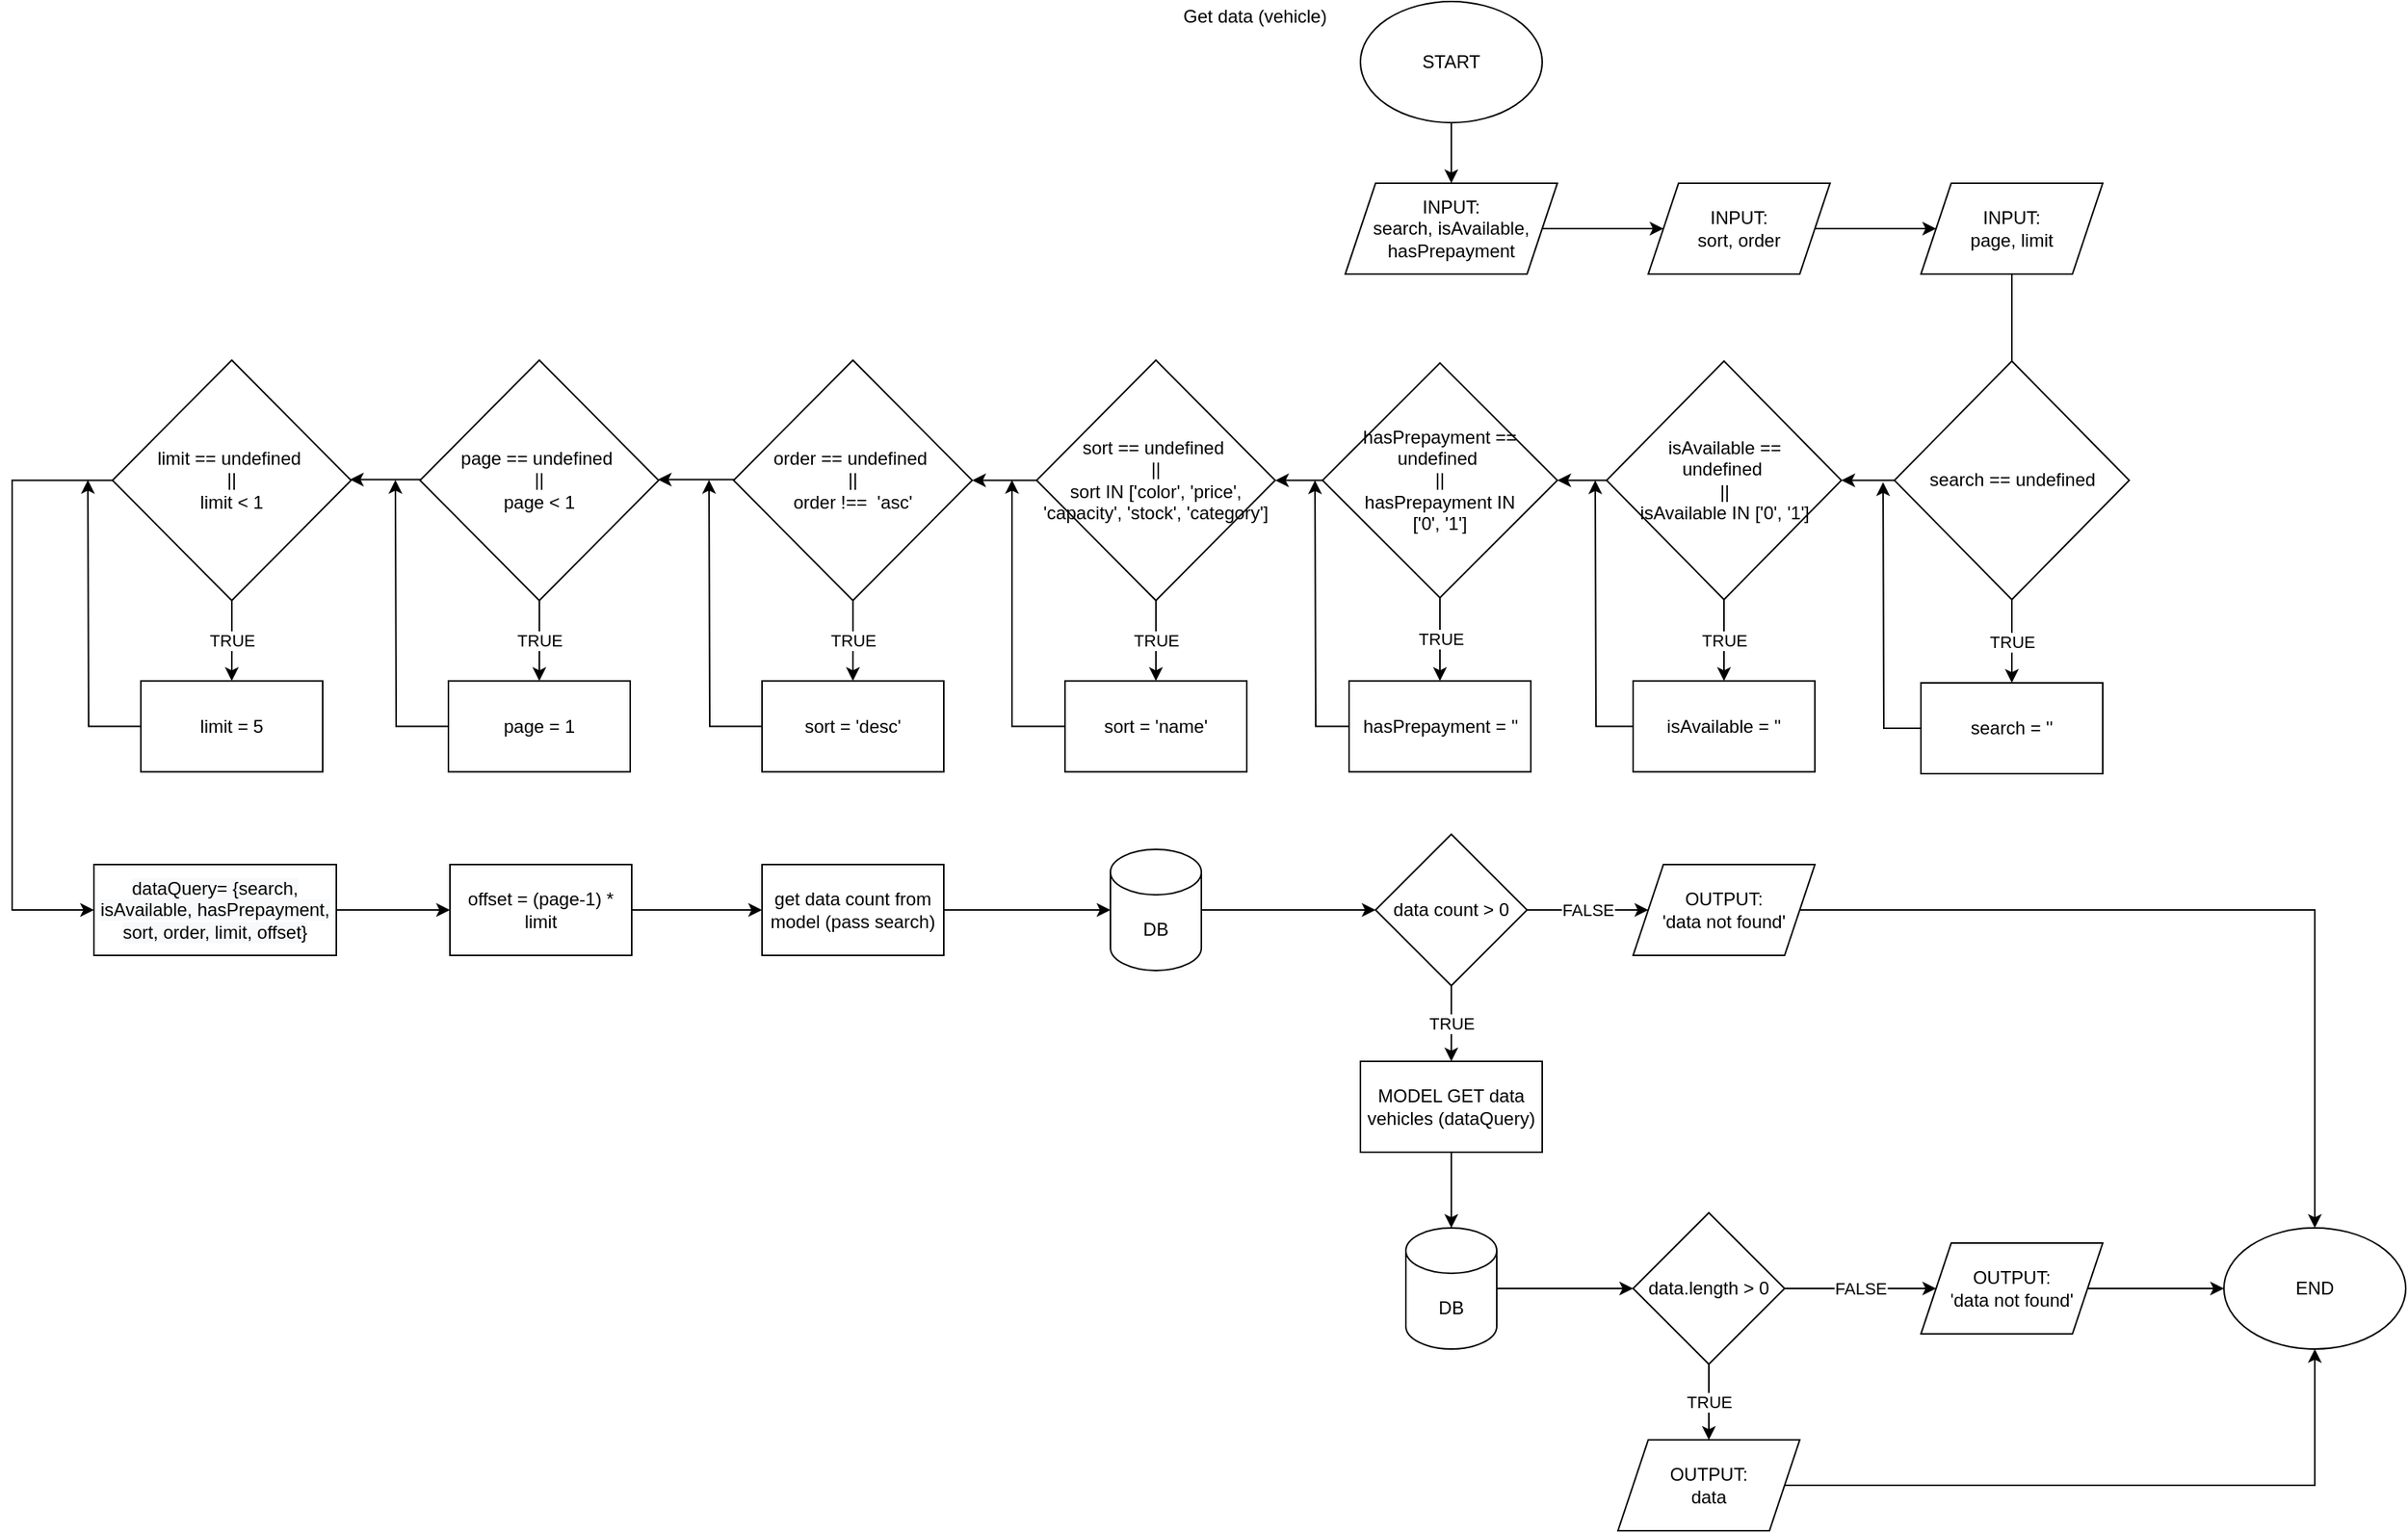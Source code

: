 <mxfile version="16.5.3" type="device" pages="6"><diagram id="VxUMSoSobP9v7EFV65V0" name="get list data (vehicle)"><mxGraphModel dx="2035" dy="667" grid="1" gridSize="10" guides="1" tooltips="1" connect="1" arrows="1" fold="1" page="1" pageScale="1" pageWidth="850" pageHeight="1100" math="0" shadow="0"><root><mxCell id="0"/><mxCell id="1" parent="0"/><mxCell id="FGy4mryRZU1FJrJVoHDt-1" value="Get data (vehicle)" style="text;html=1;align=center;verticalAlign=middle;resizable=0;points=[];autosize=1;strokeColor=none;fillColor=none;" parent="1" vertex="1"><mxGeometry x="15" y="20" width="110" height="20" as="geometry"/></mxCell><mxCell id="FGy4mryRZU1FJrJVoHDt-5" style="edgeStyle=orthogonalEdgeStyle;rounded=0;orthogonalLoop=1;jettySize=auto;html=1;" parent="1" source="FGy4mryRZU1FJrJVoHDt-2" target="FGy4mryRZU1FJrJVoHDt-4" edge="1"><mxGeometry relative="1" as="geometry"/></mxCell><mxCell id="FGy4mryRZU1FJrJVoHDt-2" value="START" style="ellipse;whiteSpace=wrap;html=1;" parent="1" vertex="1"><mxGeometry x="140" y="20" width="120" height="80" as="geometry"/></mxCell><mxCell id="s4J_LrY5ywz_mOtSPrlo-5" style="edgeStyle=orthogonalEdgeStyle;rounded=0;orthogonalLoop=1;jettySize=auto;html=1;" edge="1" parent="1" source="FGy4mryRZU1FJrJVoHDt-4" target="s4J_LrY5ywz_mOtSPrlo-4"><mxGeometry relative="1" as="geometry"/></mxCell><mxCell id="FGy4mryRZU1FJrJVoHDt-4" value="INPUT:&lt;br&gt;search, isAvailable,&lt;br&gt;hasPrepayment" style="shape=parallelogram;perimeter=parallelogramPerimeter;whiteSpace=wrap;html=1;fixedSize=1;" parent="1" vertex="1"><mxGeometry x="130" y="140" width="140" height="60" as="geometry"/></mxCell><mxCell id="FGy4mryRZU1FJrJVoHDt-13" value="TRUE" style="edgeStyle=orthogonalEdgeStyle;rounded=0;orthogonalLoop=1;jettySize=auto;html=1;" parent="1" source="s4J_LrY5ywz_mOtSPrlo-43" target="FGy4mryRZU1FJrJVoHDt-12" edge="1"><mxGeometry relative="1" as="geometry"><mxPoint x="570" y="390" as="sourcePoint"/></mxGeometry></mxCell><mxCell id="s4J_LrY5ywz_mOtSPrlo-8" style="edgeStyle=orthogonalEdgeStyle;rounded=0;orthogonalLoop=1;jettySize=auto;html=1;" edge="1" parent="1" source="FGy4mryRZU1FJrJVoHDt-12"><mxGeometry relative="1" as="geometry"><mxPoint x="485" y="337.5" as="targetPoint"/></mxGeometry></mxCell><mxCell id="FGy4mryRZU1FJrJVoHDt-12" value="search = ''" style="rounded=0;whiteSpace=wrap;html=1;" parent="1" vertex="1"><mxGeometry x="510" y="470" width="120" height="60" as="geometry"/></mxCell><mxCell id="FGy4mryRZU1FJrJVoHDt-24" style="edgeStyle=orthogonalEdgeStyle;rounded=0;orthogonalLoop=1;jettySize=auto;html=1;" parent="1" source="FGy4mryRZU1FJrJVoHDt-20" target="FGy4mryRZU1FJrJVoHDt-23" edge="1"><mxGeometry relative="1" as="geometry"><mxPoint x="-136" y="650" as="targetPoint"/></mxGeometry></mxCell><mxCell id="FGy4mryRZU1FJrJVoHDt-20" value="offset = (page-1) * limit" style="rounded=0;whiteSpace=wrap;html=1;" parent="1" vertex="1"><mxGeometry x="-461" y="590" width="120" height="60" as="geometry"/></mxCell><mxCell id="s4J_LrY5ywz_mOtSPrlo-62" style="edgeStyle=orthogonalEdgeStyle;rounded=0;orthogonalLoop=1;jettySize=auto;html=1;" edge="1" parent="1" source="FGy4mryRZU1FJrJVoHDt-23" target="s4J_LrY5ywz_mOtSPrlo-61"><mxGeometry relative="1" as="geometry"/></mxCell><mxCell id="FGy4mryRZU1FJrJVoHDt-23" value="get data count from model (pass search)" style="rounded=0;whiteSpace=wrap;html=1;" parent="1" vertex="1"><mxGeometry x="-255" y="590" width="120" height="60" as="geometry"/></mxCell><mxCell id="FGy4mryRZU1FJrJVoHDt-31" value="FALSE" style="edgeStyle=orthogonalEdgeStyle;rounded=0;orthogonalLoop=1;jettySize=auto;html=1;" parent="1" source="FGy4mryRZU1FJrJVoHDt-27" target="FGy4mryRZU1FJrJVoHDt-30" edge="1"><mxGeometry relative="1" as="geometry"/></mxCell><mxCell id="FGy4mryRZU1FJrJVoHDt-33" value="TRUE" style="edgeStyle=orthogonalEdgeStyle;rounded=0;orthogonalLoop=1;jettySize=auto;html=1;" parent="1" source="FGy4mryRZU1FJrJVoHDt-27" target="FGy4mryRZU1FJrJVoHDt-32" edge="1"><mxGeometry relative="1" as="geometry"/></mxCell><mxCell id="FGy4mryRZU1FJrJVoHDt-27" value="data count &amp;gt; 0" style="rhombus;whiteSpace=wrap;html=1;" parent="1" vertex="1"><mxGeometry x="150" y="570" width="100" height="100" as="geometry"/></mxCell><mxCell id="FGy4mryRZU1FJrJVoHDt-43" style="edgeStyle=orthogonalEdgeStyle;rounded=0;orthogonalLoop=1;jettySize=auto;html=1;" parent="1" source="FGy4mryRZU1FJrJVoHDt-30" target="FGy4mryRZU1FJrJVoHDt-40" edge="1"><mxGeometry relative="1" as="geometry"/></mxCell><mxCell id="FGy4mryRZU1FJrJVoHDt-30" value="OUTPUT:&lt;br&gt;'data not found'" style="shape=parallelogram;perimeter=parallelogramPerimeter;whiteSpace=wrap;html=1;fixedSize=1;" parent="1" vertex="1"><mxGeometry x="320" y="590" width="120" height="60" as="geometry"/></mxCell><mxCell id="s4J_LrY5ywz_mOtSPrlo-2" style="edgeStyle=orthogonalEdgeStyle;rounded=0;orthogonalLoop=1;jettySize=auto;html=1;" edge="1" parent="1" source="FGy4mryRZU1FJrJVoHDt-32" target="s4J_LrY5ywz_mOtSPrlo-1"><mxGeometry relative="1" as="geometry"/></mxCell><mxCell id="FGy4mryRZU1FJrJVoHDt-32" value="MODEL GET data vehicles (&lt;span style=&quot;font-family: &amp;#34;helvetica&amp;#34;&quot;&gt;dataQuery&lt;/span&gt;)" style="rounded=0;whiteSpace=wrap;html=1;" parent="1" vertex="1"><mxGeometry x="140" y="720" width="120" height="60" as="geometry"/></mxCell><mxCell id="FGy4mryRZU1FJrJVoHDt-38" value="FALSE" style="edgeStyle=orthogonalEdgeStyle;rounded=0;orthogonalLoop=1;jettySize=auto;html=1;entryX=0;entryY=0.5;entryDx=0;entryDy=0;" parent="1" source="FGy4mryRZU1FJrJVoHDt-34" target="FGy4mryRZU1FJrJVoHDt-37" edge="1"><mxGeometry relative="1" as="geometry"/></mxCell><mxCell id="FGy4mryRZU1FJrJVoHDt-39" value="TRUE" style="edgeStyle=orthogonalEdgeStyle;rounded=0;orthogonalLoop=1;jettySize=auto;html=1;" parent="1" source="FGy4mryRZU1FJrJVoHDt-34" target="FGy4mryRZU1FJrJVoHDt-36" edge="1"><mxGeometry relative="1" as="geometry"/></mxCell><mxCell id="FGy4mryRZU1FJrJVoHDt-34" value="data.length &amp;gt; 0" style="rhombus;whiteSpace=wrap;html=1;" parent="1" vertex="1"><mxGeometry x="320" y="820" width="100" height="100" as="geometry"/></mxCell><mxCell id="FGy4mryRZU1FJrJVoHDt-42" style="edgeStyle=orthogonalEdgeStyle;rounded=0;orthogonalLoop=1;jettySize=auto;html=1;" parent="1" source="FGy4mryRZU1FJrJVoHDt-36" target="FGy4mryRZU1FJrJVoHDt-40" edge="1"><mxGeometry relative="1" as="geometry"/></mxCell><mxCell id="FGy4mryRZU1FJrJVoHDt-36" value="OUTPUT:&lt;br&gt;data" style="shape=parallelogram;perimeter=parallelogramPerimeter;whiteSpace=wrap;html=1;fixedSize=1;" parent="1" vertex="1"><mxGeometry x="310" y="970" width="120" height="60" as="geometry"/></mxCell><mxCell id="FGy4mryRZU1FJrJVoHDt-41" style="edgeStyle=orthogonalEdgeStyle;rounded=0;orthogonalLoop=1;jettySize=auto;html=1;" parent="1" source="FGy4mryRZU1FJrJVoHDt-37" target="FGy4mryRZU1FJrJVoHDt-40" edge="1"><mxGeometry relative="1" as="geometry"/></mxCell><mxCell id="FGy4mryRZU1FJrJVoHDt-37" value="OUTPUT:&lt;br&gt;'data not found'" style="shape=parallelogram;perimeter=parallelogramPerimeter;whiteSpace=wrap;html=1;fixedSize=1;" parent="1" vertex="1"><mxGeometry x="510" y="840" width="120" height="60" as="geometry"/></mxCell><mxCell id="FGy4mryRZU1FJrJVoHDt-40" value="END" style="ellipse;whiteSpace=wrap;html=1;" parent="1" vertex="1"><mxGeometry x="710" y="830" width="120" height="80" as="geometry"/></mxCell><mxCell id="s4J_LrY5ywz_mOtSPrlo-3" style="edgeStyle=orthogonalEdgeStyle;rounded=0;orthogonalLoop=1;jettySize=auto;html=1;" edge="1" parent="1" source="s4J_LrY5ywz_mOtSPrlo-1" target="FGy4mryRZU1FJrJVoHDt-34"><mxGeometry relative="1" as="geometry"/></mxCell><mxCell id="s4J_LrY5ywz_mOtSPrlo-1" value="DB" style="shape=cylinder3;whiteSpace=wrap;html=1;boundedLbl=1;backgroundOutline=1;size=15;" vertex="1" parent="1"><mxGeometry x="170" y="830" width="60" height="80" as="geometry"/></mxCell><mxCell id="s4J_LrY5ywz_mOtSPrlo-7" style="edgeStyle=orthogonalEdgeStyle;rounded=0;orthogonalLoop=1;jettySize=auto;html=1;" edge="1" parent="1" source="s4J_LrY5ywz_mOtSPrlo-4" target="s4J_LrY5ywz_mOtSPrlo-6"><mxGeometry relative="1" as="geometry"/></mxCell><mxCell id="s4J_LrY5ywz_mOtSPrlo-4" value="INPUT:&lt;br&gt;sort, order" style="shape=parallelogram;perimeter=parallelogramPerimeter;whiteSpace=wrap;html=1;fixedSize=1;" vertex="1" parent="1"><mxGeometry x="330" y="140" width="120" height="60" as="geometry"/></mxCell><mxCell id="s4J_LrY5ywz_mOtSPrlo-27" style="edgeStyle=orthogonalEdgeStyle;rounded=0;orthogonalLoop=1;jettySize=auto;html=1;" edge="1" parent="1" source="s4J_LrY5ywz_mOtSPrlo-6"><mxGeometry relative="1" as="geometry"><mxPoint x="570" y="285" as="targetPoint"/></mxGeometry></mxCell><mxCell id="s4J_LrY5ywz_mOtSPrlo-6" value="INPUT:&lt;br&gt;page, limit" style="shape=parallelogram;perimeter=parallelogramPerimeter;whiteSpace=wrap;html=1;fixedSize=1;" vertex="1" parent="1"><mxGeometry x="510" y="140" width="120" height="60" as="geometry"/></mxCell><mxCell id="s4J_LrY5ywz_mOtSPrlo-15" style="edgeStyle=orthogonalEdgeStyle;rounded=0;orthogonalLoop=1;jettySize=auto;html=1;entryX=1;entryY=0.5;entryDx=0;entryDy=0;" edge="1" parent="1" source="s4J_LrY5ywz_mOtSPrlo-40" target="s4J_LrY5ywz_mOtSPrlo-22"><mxGeometry relative="1" as="geometry"><mxPoint x="275" y="336.25" as="targetPoint"/><mxPoint x="320" y="323.75" as="sourcePoint"/></mxGeometry></mxCell><mxCell id="s4J_LrY5ywz_mOtSPrlo-18" style="edgeStyle=orthogonalEdgeStyle;rounded=0;orthogonalLoop=1;jettySize=auto;html=1;" edge="1" parent="1" source="s4J_LrY5ywz_mOtSPrlo-19"><mxGeometry relative="1" as="geometry"><mxPoint x="295" y="336.25" as="targetPoint"/></mxGeometry></mxCell><mxCell id="s4J_LrY5ywz_mOtSPrlo-19" value="isAvailable = ''" style="rounded=0;whiteSpace=wrap;html=1;" vertex="1" parent="1"><mxGeometry x="320" y="468.75" width="120" height="60" as="geometry"/></mxCell><mxCell id="s4J_LrY5ywz_mOtSPrlo-21" value="TRUE" style="edgeStyle=orthogonalEdgeStyle;rounded=0;orthogonalLoop=1;jettySize=auto;html=1;" edge="1" parent="1" source="s4J_LrY5ywz_mOtSPrlo-22" target="s4J_LrY5ywz_mOtSPrlo-24"><mxGeometry relative="1" as="geometry"><mxPoint x="192.5" y="446.25" as="sourcePoint"/></mxGeometry></mxCell><mxCell id="s4J_LrY5ywz_mOtSPrlo-32" style="edgeStyle=orthogonalEdgeStyle;rounded=0;orthogonalLoop=1;jettySize=auto;html=1;" edge="1" parent="1" source="s4J_LrY5ywz_mOtSPrlo-22" target="s4J_LrY5ywz_mOtSPrlo-42"><mxGeometry relative="1" as="geometry"><mxPoint x="70" y="336.25" as="targetPoint"/></mxGeometry></mxCell><mxCell id="s4J_LrY5ywz_mOtSPrlo-22" value="hasPrepayment == undefined&amp;nbsp;&lt;br&gt;||&lt;br&gt;hasPrepayment IN&lt;br&gt;['0', '1']" style="rhombus;whiteSpace=wrap;html=1;" vertex="1" parent="1"><mxGeometry x="115" y="258.75" width="155" height="155" as="geometry"/></mxCell><mxCell id="s4J_LrY5ywz_mOtSPrlo-23" style="edgeStyle=orthogonalEdgeStyle;rounded=0;orthogonalLoop=1;jettySize=auto;html=1;" edge="1" parent="1" source="s4J_LrY5ywz_mOtSPrlo-24"><mxGeometry relative="1" as="geometry"><mxPoint x="110" y="336.25" as="targetPoint"/></mxGeometry></mxCell><mxCell id="s4J_LrY5ywz_mOtSPrlo-24" value="hasPrepayment = ''" style="rounded=0;whiteSpace=wrap;html=1;" vertex="1" parent="1"><mxGeometry x="132.5" y="468.75" width="120" height="60" as="geometry"/></mxCell><mxCell id="s4J_LrY5ywz_mOtSPrlo-39" value="TRUE" style="edgeStyle=orthogonalEdgeStyle;rounded=0;orthogonalLoop=1;jettySize=auto;html=1;" edge="1" parent="1" source="s4J_LrY5ywz_mOtSPrlo-42" target="s4J_LrY5ywz_mOtSPrlo-31"><mxGeometry relative="1" as="geometry"><mxPoint x="5" y="391.25" as="sourcePoint"/></mxGeometry></mxCell><mxCell id="s4J_LrY5ywz_mOtSPrlo-30" style="edgeStyle=orthogonalEdgeStyle;rounded=0;orthogonalLoop=1;jettySize=auto;html=1;" edge="1" parent="1" source="s4J_LrY5ywz_mOtSPrlo-31"><mxGeometry relative="1" as="geometry"><mxPoint x="-90" y="336" as="targetPoint"/><Array as="points"><mxPoint x="-90" y="499"/><mxPoint x="-90" y="336"/></Array></mxGeometry></mxCell><mxCell id="s4J_LrY5ywz_mOtSPrlo-31" value="sort = 'name'" style="rounded=0;whiteSpace=wrap;html=1;" vertex="1" parent="1"><mxGeometry x="-55" y="468.75" width="120" height="60" as="geometry"/></mxCell><mxCell id="s4J_LrY5ywz_mOtSPrlo-41" value="TRUE" style="edgeStyle=orthogonalEdgeStyle;rounded=0;orthogonalLoop=1;jettySize=auto;html=1;" edge="1" parent="1" source="s4J_LrY5ywz_mOtSPrlo-40" target="s4J_LrY5ywz_mOtSPrlo-19"><mxGeometry relative="1" as="geometry"><mxPoint x="380" y="438.75" as="sourcePoint"/></mxGeometry></mxCell><mxCell id="s4J_LrY5ywz_mOtSPrlo-40" value="isAvailable == &lt;br&gt;undefined&amp;nbsp;&lt;br&gt;||&lt;br&gt;isAvailable&amp;nbsp;IN ['0', '1']" style="rhombus;whiteSpace=wrap;html=1;" vertex="1" parent="1"><mxGeometry x="302.5" y="257.5" width="155" height="157.5" as="geometry"/></mxCell><mxCell id="s4J_LrY5ywz_mOtSPrlo-50" value="" style="edgeStyle=orthogonalEdgeStyle;rounded=0;orthogonalLoop=1;jettySize=auto;html=1;" edge="1" parent="1" source="s4J_LrY5ywz_mOtSPrlo-42" target="s4J_LrY5ywz_mOtSPrlo-49"><mxGeometry relative="1" as="geometry"/></mxCell><mxCell id="s4J_LrY5ywz_mOtSPrlo-42" value="sort == undefined&amp;nbsp;&lt;br&gt;||&lt;br&gt;sort IN ['color', 'price', 'capacity', 'stock', 'category']" style="rhombus;whiteSpace=wrap;html=1;" vertex="1" parent="1"><mxGeometry x="-73.75" y="256.88" width="157.5" height="158.75" as="geometry"/></mxCell><mxCell id="s4J_LrY5ywz_mOtSPrlo-44" style="edgeStyle=orthogonalEdgeStyle;rounded=0;orthogonalLoop=1;jettySize=auto;html=1;" edge="1" parent="1" source="s4J_LrY5ywz_mOtSPrlo-43" target="s4J_LrY5ywz_mOtSPrlo-40"><mxGeometry relative="1" as="geometry"/></mxCell><mxCell id="s4J_LrY5ywz_mOtSPrlo-43" value="search == undefined" style="rhombus;whiteSpace=wrap;html=1;" vertex="1" parent="1"><mxGeometry x="492.5" y="257.5" width="155" height="157.5" as="geometry"/></mxCell><mxCell id="s4J_LrY5ywz_mOtSPrlo-45" value="TRUE" style="edgeStyle=orthogonalEdgeStyle;rounded=0;orthogonalLoop=1;jettySize=auto;html=1;" edge="1" parent="1" source="s4J_LrY5ywz_mOtSPrlo-49" target="s4J_LrY5ywz_mOtSPrlo-47"><mxGeometry relative="1" as="geometry"><mxPoint x="-195" y="391.25" as="sourcePoint"/></mxGeometry></mxCell><mxCell id="s4J_LrY5ywz_mOtSPrlo-46" style="edgeStyle=orthogonalEdgeStyle;rounded=0;orthogonalLoop=1;jettySize=auto;html=1;" edge="1" parent="1" source="s4J_LrY5ywz_mOtSPrlo-47"><mxGeometry relative="1" as="geometry"><mxPoint x="-290" y="336" as="targetPoint"/></mxGeometry></mxCell><mxCell id="s4J_LrY5ywz_mOtSPrlo-47" value="sort = 'desc'" style="rounded=0;whiteSpace=wrap;html=1;" vertex="1" parent="1"><mxGeometry x="-255" y="468.75" width="120" height="60" as="geometry"/></mxCell><mxCell id="s4J_LrY5ywz_mOtSPrlo-48" style="edgeStyle=orthogonalEdgeStyle;rounded=0;orthogonalLoop=1;jettySize=auto;html=1;" edge="1" parent="1" target="s4J_LrY5ywz_mOtSPrlo-55"><mxGeometry relative="1" as="geometry"><mxPoint x="-250" y="335.75" as="sourcePoint"/><mxPoint x="-320" y="335.75" as="targetPoint"/></mxGeometry></mxCell><mxCell id="s4J_LrY5ywz_mOtSPrlo-49" value="order == undefined&amp;nbsp;&lt;br&gt;||&lt;br&gt;order !==&amp;nbsp; 'asc'" style="rhombus;whiteSpace=wrap;html=1;" vertex="1" parent="1"><mxGeometry x="-273.75" y="256.88" width="157.5" height="158.75" as="geometry"/></mxCell><mxCell id="s4J_LrY5ywz_mOtSPrlo-51" value="TRUE" style="edgeStyle=orthogonalEdgeStyle;rounded=0;orthogonalLoop=1;jettySize=auto;html=1;" edge="1" parent="1" source="s4J_LrY5ywz_mOtSPrlo-55" target="s4J_LrY5ywz_mOtSPrlo-53"><mxGeometry relative="1" as="geometry"><mxPoint x="-402" y="391.25" as="sourcePoint"/></mxGeometry></mxCell><mxCell id="s4J_LrY5ywz_mOtSPrlo-52" style="edgeStyle=orthogonalEdgeStyle;rounded=0;orthogonalLoop=1;jettySize=auto;html=1;" edge="1" parent="1" source="s4J_LrY5ywz_mOtSPrlo-53"><mxGeometry relative="1" as="geometry"><mxPoint x="-497" y="336" as="targetPoint"/></mxGeometry></mxCell><mxCell id="s4J_LrY5ywz_mOtSPrlo-53" value="page = 1" style="rounded=0;whiteSpace=wrap;html=1;" vertex="1" parent="1"><mxGeometry x="-462" y="468.75" width="120" height="60" as="geometry"/></mxCell><mxCell id="s4J_LrY5ywz_mOtSPrlo-54" style="edgeStyle=orthogonalEdgeStyle;rounded=0;orthogonalLoop=1;jettySize=auto;html=1;" edge="1" parent="1"><mxGeometry relative="1" as="geometry"><mxPoint x="-457" y="335.75" as="sourcePoint"/><mxPoint x="-527" y="335.75" as="targetPoint"/></mxGeometry></mxCell><mxCell id="s4J_LrY5ywz_mOtSPrlo-55" value="page == undefined&amp;nbsp;&lt;br&gt;||&lt;br&gt;page &amp;lt; 1" style="rhombus;whiteSpace=wrap;html=1;" vertex="1" parent="1"><mxGeometry x="-480.75" y="256.88" width="157.5" height="158.75" as="geometry"/></mxCell><mxCell id="s4J_LrY5ywz_mOtSPrlo-56" value="TRUE" style="edgeStyle=orthogonalEdgeStyle;rounded=0;orthogonalLoop=1;jettySize=auto;html=1;" edge="1" parent="1" source="s4J_LrY5ywz_mOtSPrlo-60" target="s4J_LrY5ywz_mOtSPrlo-58"><mxGeometry relative="1" as="geometry"><mxPoint x="-605" y="391.25" as="sourcePoint"/></mxGeometry></mxCell><mxCell id="s4J_LrY5ywz_mOtSPrlo-57" style="edgeStyle=orthogonalEdgeStyle;rounded=0;orthogonalLoop=1;jettySize=auto;html=1;" edge="1" parent="1" source="s4J_LrY5ywz_mOtSPrlo-58"><mxGeometry relative="1" as="geometry"><mxPoint x="-700" y="336" as="targetPoint"/></mxGeometry></mxCell><mxCell id="s4J_LrY5ywz_mOtSPrlo-58" value="limit = 5" style="rounded=0;whiteSpace=wrap;html=1;" vertex="1" parent="1"><mxGeometry x="-665" y="468.75" width="120" height="60" as="geometry"/></mxCell><mxCell id="s4J_LrY5ywz_mOtSPrlo-65" style="edgeStyle=orthogonalEdgeStyle;rounded=0;orthogonalLoop=1;jettySize=auto;html=1;" edge="1" parent="1" source="s4J_LrY5ywz_mOtSPrlo-60" target="s4J_LrY5ywz_mOtSPrlo-64"><mxGeometry relative="1" as="geometry"><Array as="points"><mxPoint x="-750" y="336"/><mxPoint x="-750" y="620"/></Array></mxGeometry></mxCell><mxCell id="s4J_LrY5ywz_mOtSPrlo-60" value="limit == undefined&amp;nbsp;&lt;br&gt;||&lt;br&gt;limit &amp;lt; 1" style="rhombus;whiteSpace=wrap;html=1;" vertex="1" parent="1"><mxGeometry x="-683.75" y="256.88" width="157.5" height="158.75" as="geometry"/></mxCell><mxCell id="s4J_LrY5ywz_mOtSPrlo-63" style="edgeStyle=orthogonalEdgeStyle;rounded=0;orthogonalLoop=1;jettySize=auto;html=1;" edge="1" parent="1" source="s4J_LrY5ywz_mOtSPrlo-61" target="FGy4mryRZU1FJrJVoHDt-27"><mxGeometry relative="1" as="geometry"/></mxCell><mxCell id="s4J_LrY5ywz_mOtSPrlo-61" value="DB" style="shape=cylinder3;whiteSpace=wrap;html=1;boundedLbl=1;backgroundOutline=1;size=15;" vertex="1" parent="1"><mxGeometry x="-25" y="580" width="60" height="80" as="geometry"/></mxCell><mxCell id="s4J_LrY5ywz_mOtSPrlo-66" style="edgeStyle=orthogonalEdgeStyle;rounded=0;orthogonalLoop=1;jettySize=auto;html=1;" edge="1" parent="1" source="s4J_LrY5ywz_mOtSPrlo-64" target="FGy4mryRZU1FJrJVoHDt-20"><mxGeometry relative="1" as="geometry"/></mxCell><mxCell id="s4J_LrY5ywz_mOtSPrlo-64" value="&lt;span style=&quot;color: rgb(0 , 0 , 0) ; font-family: &amp;#34;helvetica&amp;#34; ; font-size: 12px ; font-style: normal ; font-weight: 400 ; letter-spacing: normal ; text-align: center ; text-indent: 0px ; text-transform: none ; word-spacing: 0px ; background-color: rgb(248 , 249 , 250) ; display: inline ; float: none&quot;&gt;dataQuery= {search, isAvailable, hasPrepayment, sort, order, limit, offset}&lt;/span&gt;" style="rounded=0;whiteSpace=wrap;html=1;" vertex="1" parent="1"><mxGeometry x="-696" y="590" width="160" height="60" as="geometry"/></mxCell></root></mxGraphModel></diagram><diagram id="4IHd9H4bchxdwIQ7rmn_" name="Insert data (vehicle)"><mxGraphModel dx="2272" dy="800" grid="1" gridSize="10" guides="1" tooltips="1" connect="1" arrows="1" fold="1" page="1" pageScale="1" pageWidth="850" pageHeight="1100" math="0" shadow="0"><root><mxCell id="60xZTS15K_yhB3AreUBm-0"/><mxCell id="60xZTS15K_yhB3AreUBm-1" parent="60xZTS15K_yhB3AreUBm-0"/><mxCell id="60xZTS15K_yhB3AreUBm-2" value="Create data (vehicle)" style="text;html=1;align=center;verticalAlign=middle;resizable=0;points=[];autosize=1;strokeColor=none;fillColor=none;" parent="60xZTS15K_yhB3AreUBm-1" vertex="1"><mxGeometry y="10" width="130" height="20" as="geometry"/></mxCell><mxCell id="60xZTS15K_yhB3AreUBm-8" style="edgeStyle=orthogonalEdgeStyle;rounded=0;orthogonalLoop=1;jettySize=auto;html=1;" parent="60xZTS15K_yhB3AreUBm-1" source="60xZTS15K_yhB3AreUBm-3" target="60xZTS15K_yhB3AreUBm-4" edge="1"><mxGeometry relative="1" as="geometry"/></mxCell><mxCell id="60xZTS15K_yhB3AreUBm-3" value="START" style="ellipse;whiteSpace=wrap;html=1;" parent="60xZTS15K_yhB3AreUBm-1" vertex="1"><mxGeometry x="150" y="10" width="120" height="80" as="geometry"/></mxCell><mxCell id="60xZTS15K_yhB3AreUBm-9" style="edgeStyle=orthogonalEdgeStyle;rounded=0;orthogonalLoop=1;jettySize=auto;html=1;" parent="60xZTS15K_yhB3AreUBm-1" source="60xZTS15K_yhB3AreUBm-4" target="60xZTS15K_yhB3AreUBm-5" edge="1"><mxGeometry relative="1" as="geometry"/></mxCell><mxCell id="60xZTS15K_yhB3AreUBm-4" value="INPUT:&lt;br&gt;name, color, &lt;br&gt;location" style="shape=parallelogram;perimeter=parallelogramPerimeter;whiteSpace=wrap;html=1;fixedSize=1;" parent="60xZTS15K_yhB3AreUBm-1" vertex="1"><mxGeometry x="150" y="140" width="120" height="60" as="geometry"/></mxCell><mxCell id="60xZTS15K_yhB3AreUBm-10" style="edgeStyle=orthogonalEdgeStyle;rounded=0;orthogonalLoop=1;jettySize=auto;html=1;" parent="60xZTS15K_yhB3AreUBm-1" source="60xZTS15K_yhB3AreUBm-5" target="60xZTS15K_yhB3AreUBm-6" edge="1"><mxGeometry relative="1" as="geometry"/></mxCell><mxCell id="60xZTS15K_yhB3AreUBm-5" value="INPUT:&lt;br&gt;id_category, stock&lt;br&gt;price, capacity" style="shape=parallelogram;perimeter=parallelogramPerimeter;whiteSpace=wrap;html=1;fixedSize=1;" parent="60xZTS15K_yhB3AreUBm-1" vertex="1"><mxGeometry x="320" y="140" width="120" height="60" as="geometry"/></mxCell><mxCell id="60xZTS15K_yhB3AreUBm-11" style="edgeStyle=orthogonalEdgeStyle;rounded=0;orthogonalLoop=1;jettySize=auto;html=1;" parent="60xZTS15K_yhB3AreUBm-1" source="60xZTS15K_yhB3AreUBm-6" target="60xZTS15K_yhB3AreUBm-7" edge="1"><mxGeometry relative="1" as="geometry"/></mxCell><mxCell id="60xZTS15K_yhB3AreUBm-6" value="INPUT:&lt;br&gt;is_available,&amp;nbsp;&lt;br&gt;has_prepayment" style="shape=parallelogram;perimeter=parallelogramPerimeter;whiteSpace=wrap;html=1;fixedSize=1;" parent="60xZTS15K_yhB3AreUBm-1" vertex="1"><mxGeometry x="490" y="140" width="120" height="60" as="geometry"/></mxCell><mxCell id="60xZTS15K_yhB3AreUBm-19" style="edgeStyle=orthogonalEdgeStyle;rounded=0;orthogonalLoop=1;jettySize=auto;html=1;" parent="60xZTS15K_yhB3AreUBm-1" source="60xZTS15K_yhB3AreUBm-7" target="60xZTS15K_yhB3AreUBm-12" edge="1"><mxGeometry relative="1" as="geometry"/></mxCell><mxCell id="60xZTS15K_yhB3AreUBm-7" value="INPUT:&lt;br&gt;reservation_deadline" style="shape=parallelogram;perimeter=parallelogramPerimeter;whiteSpace=wrap;html=1;fixedSize=1;" parent="60xZTS15K_yhB3AreUBm-1" vertex="1"><mxGeometry x="660" y="140" width="150" height="60" as="geometry"/></mxCell><mxCell id="60xZTS15K_yhB3AreUBm-20" style="edgeStyle=orthogonalEdgeStyle;rounded=0;orthogonalLoop=1;jettySize=auto;html=1;" parent="60xZTS15K_yhB3AreUBm-1" source="60xZTS15K_yhB3AreUBm-12" target="60xZTS15K_yhB3AreUBm-14" edge="1"><mxGeometry relative="1" as="geometry"/></mxCell><mxCell id="60xZTS15K_yhB3AreUBm-12" value="error = []" style="rounded=0;whiteSpace=wrap;html=1;" parent="60xZTS15K_yhB3AreUBm-1" vertex="1"><mxGeometry x="675" y="250" width="120" height="60" as="geometry"/></mxCell><mxCell id="60xZTS15K_yhB3AreUBm-16" style="edgeStyle=orthogonalEdgeStyle;rounded=0;orthogonalLoop=1;jettySize=auto;html=1;" parent="60xZTS15K_yhB3AreUBm-1" source="60xZTS15K_yhB3AreUBm-14" target="60xZTS15K_yhB3AreUBm-15" edge="1"><mxGeometry relative="1" as="geometry"/></mxCell><mxCell id="60xZTS15K_yhB3AreUBm-22" value="TRUE" style="edgeStyle=orthogonalEdgeStyle;rounded=0;orthogonalLoop=1;jettySize=auto;html=1;" parent="60xZTS15K_yhB3AreUBm-1" source="60xZTS15K_yhB3AreUBm-14" target="60xZTS15K_yhB3AreUBm-21" edge="1"><mxGeometry relative="1" as="geometry"/></mxCell><mxCell id="60xZTS15K_yhB3AreUBm-14" value="name === undefined&lt;br&gt;name.length === 0&lt;br&gt;name.length &amp;gt; 100" style="rhombus;whiteSpace=wrap;html=1;" parent="60xZTS15K_yhB3AreUBm-1" vertex="1"><mxGeometry x="650" y="360" width="170" height="180" as="geometry"/></mxCell><mxCell id="60xZTS15K_yhB3AreUBm-18" style="edgeStyle=orthogonalEdgeStyle;rounded=0;orthogonalLoop=1;jettySize=auto;html=1;" parent="60xZTS15K_yhB3AreUBm-1" source="60xZTS15K_yhB3AreUBm-15" target="60xZTS15K_yhB3AreUBm-17" edge="1"><mxGeometry relative="1" as="geometry"/></mxCell><mxCell id="60xZTS15K_yhB3AreUBm-25" value="TRUE" style="edgeStyle=orthogonalEdgeStyle;rounded=0;orthogonalLoop=1;jettySize=auto;html=1;" parent="60xZTS15K_yhB3AreUBm-1" source="60xZTS15K_yhB3AreUBm-15" target="60xZTS15K_yhB3AreUBm-24" edge="1"><mxGeometry relative="1" as="geometry"/></mxCell><mxCell id="60xZTS15K_yhB3AreUBm-15" value="color === undefined&lt;br&gt;color.length === 0&lt;br&gt;color.length &amp;gt; 30" style="rhombus;whiteSpace=wrap;html=1;" parent="60xZTS15K_yhB3AreUBm-1" vertex="1"><mxGeometry x="435" y="360" width="170" height="180" as="geometry"/></mxCell><mxCell id="60xZTS15K_yhB3AreUBm-28" value="TRUE" style="edgeStyle=orthogonalEdgeStyle;rounded=0;orthogonalLoop=1;jettySize=auto;html=1;" parent="60xZTS15K_yhB3AreUBm-1" source="60xZTS15K_yhB3AreUBm-17" target="60xZTS15K_yhB3AreUBm-27" edge="1"><mxGeometry relative="1" as="geometry"/></mxCell><mxCell id="60xZTS15K_yhB3AreUBm-30" style="edgeStyle=orthogonalEdgeStyle;rounded=0;orthogonalLoop=1;jettySize=auto;html=1;" parent="60xZTS15K_yhB3AreUBm-1" source="60xZTS15K_yhB3AreUBm-17" target="60xZTS15K_yhB3AreUBm-29" edge="1"><mxGeometry relative="1" as="geometry"/></mxCell><mxCell id="60xZTS15K_yhB3AreUBm-17" value="location === undefined&lt;br&gt;OR&lt;br&gt;location.length === 0&lt;br&gt;OR&lt;br&gt;location.length &amp;gt; 100" style="rhombus;whiteSpace=wrap;html=1;" parent="60xZTS15K_yhB3AreUBm-1" vertex="1"><mxGeometry x="220" y="360" width="170" height="180" as="geometry"/></mxCell><mxCell id="60xZTS15K_yhB3AreUBm-23" style="edgeStyle=orthogonalEdgeStyle;rounded=0;orthogonalLoop=1;jettySize=auto;html=1;" parent="60xZTS15K_yhB3AreUBm-1" source="60xZTS15K_yhB3AreUBm-21" edge="1"><mxGeometry relative="1" as="geometry"><mxPoint x="630" y="450" as="targetPoint"/></mxGeometry></mxCell><mxCell id="60xZTS15K_yhB3AreUBm-21" value="error.length = 'Input parameter nama salah!'" style="rounded=0;whiteSpace=wrap;html=1;" parent="60xZTS15K_yhB3AreUBm-1" vertex="1"><mxGeometry x="675" y="590" width="120" height="60" as="geometry"/></mxCell><mxCell id="60xZTS15K_yhB3AreUBm-26" style="edgeStyle=orthogonalEdgeStyle;rounded=0;orthogonalLoop=1;jettySize=auto;html=1;" parent="60xZTS15K_yhB3AreUBm-1" source="60xZTS15K_yhB3AreUBm-24" edge="1"><mxGeometry relative="1" as="geometry"><mxPoint x="420" y="450" as="targetPoint"/><Array as="points"><mxPoint x="420" y="640"/></Array></mxGeometry></mxCell><mxCell id="60xZTS15K_yhB3AreUBm-24" value="error.length = 'Input parameter warna salah!'" style="rounded=0;whiteSpace=wrap;html=1;" parent="60xZTS15K_yhB3AreUBm-1" vertex="1"><mxGeometry x="460" y="590" width="120" height="60" as="geometry"/></mxCell><mxCell id="60xZTS15K_yhB3AreUBm-31" style="edgeStyle=orthogonalEdgeStyle;rounded=0;orthogonalLoop=1;jettySize=auto;html=1;" parent="60xZTS15K_yhB3AreUBm-1" source="60xZTS15K_yhB3AreUBm-27" edge="1"><mxGeometry relative="1" as="geometry"><mxPoint x="200" y="450" as="targetPoint"/></mxGeometry></mxCell><mxCell id="60xZTS15K_yhB3AreUBm-27" value="error.length = 'Input parameter warna salah!'" style="rounded=0;whiteSpace=wrap;html=1;" parent="60xZTS15K_yhB3AreUBm-1" vertex="1"><mxGeometry x="245" y="590" width="120" height="60" as="geometry"/></mxCell><mxCell id="60xZTS15K_yhB3AreUBm-34" value="TRUE" style="edgeStyle=orthogonalEdgeStyle;rounded=0;orthogonalLoop=1;jettySize=auto;html=1;" parent="60xZTS15K_yhB3AreUBm-1" source="60xZTS15K_yhB3AreUBm-29" target="60xZTS15K_yhB3AreUBm-33" edge="1"><mxGeometry relative="1" as="geometry"/></mxCell><mxCell id="60xZTS15K_yhB3AreUBm-36" style="edgeStyle=orthogonalEdgeStyle;rounded=0;orthogonalLoop=1;jettySize=auto;html=1;" parent="60xZTS15K_yhB3AreUBm-1" source="60xZTS15K_yhB3AreUBm-29" target="60xZTS15K_yhB3AreUBm-35" edge="1"><mxGeometry relative="1" as="geometry"/></mxCell><mxCell id="60xZTS15K_yhB3AreUBm-29" value="id_category === undefined&lt;br&gt;OR&lt;br&gt;function checkIntegerFormat (id_category)" style="rhombus;whiteSpace=wrap;html=1;" parent="60xZTS15K_yhB3AreUBm-1" vertex="1"><mxGeometry x="10" y="360" width="170" height="180" as="geometry"/></mxCell><mxCell id="60xZTS15K_yhB3AreUBm-39" style="edgeStyle=orthogonalEdgeStyle;rounded=0;orthogonalLoop=1;jettySize=auto;html=1;" parent="60xZTS15K_yhB3AreUBm-1" source="60xZTS15K_yhB3AreUBm-33" edge="1"><mxGeometry relative="1" as="geometry"><mxPoint x="-10" y="450" as="targetPoint"/></mxGeometry></mxCell><mxCell id="60xZTS15K_yhB3AreUBm-33" value="error.length = 'Input parameter id_category salah!'" style="rounded=0;whiteSpace=wrap;html=1;" parent="60xZTS15K_yhB3AreUBm-1" vertex="1"><mxGeometry x="35" y="590" width="120" height="60" as="geometry"/></mxCell><mxCell id="60xZTS15K_yhB3AreUBm-35" value="stock === undefined&lt;br&gt;OR&lt;br&gt;function checkIntegerFormat (stock)" style="rhombus;whiteSpace=wrap;html=1;" parent="60xZTS15K_yhB3AreUBm-1" vertex="1"><mxGeometry x="-200" y="360" width="170" height="180" as="geometry"/></mxCell><mxCell id="60xZTS15K_yhB3AreUBm-37" value="TRUE" style="edgeStyle=orthogonalEdgeStyle;rounded=0;orthogonalLoop=1;jettySize=auto;html=1;" parent="60xZTS15K_yhB3AreUBm-1" target="60xZTS15K_yhB3AreUBm-38" edge="1"><mxGeometry relative="1" as="geometry"><mxPoint x="-115" y="540" as="sourcePoint"/></mxGeometry></mxCell><mxCell id="60xZTS15K_yhB3AreUBm-44" style="edgeStyle=orthogonalEdgeStyle;rounded=0;orthogonalLoop=1;jettySize=auto;html=1;" parent="60xZTS15K_yhB3AreUBm-1" source="60xZTS15K_yhB3AreUBm-38" edge="1"><mxGeometry relative="1" as="geometry"><mxPoint x="-220" y="450" as="targetPoint"/></mxGeometry></mxCell><mxCell id="60xZTS15K_yhB3AreUBm-38" value="error.length = 'Input parameter stock salah!'" style="rounded=0;whiteSpace=wrap;html=1;" parent="60xZTS15K_yhB3AreUBm-1" vertex="1"><mxGeometry x="-175" y="590" width="120" height="60" as="geometry"/></mxCell><mxCell id="60xZTS15K_yhB3AreUBm-40" style="edgeStyle=orthogonalEdgeStyle;rounded=0;orthogonalLoop=1;jettySize=auto;html=1;" parent="60xZTS15K_yhB3AreUBm-1" target="60xZTS15K_yhB3AreUBm-41" edge="1"><mxGeometry relative="1" as="geometry"><mxPoint x="-200" y="450" as="sourcePoint"/></mxGeometry></mxCell><mxCell id="60xZTS15K_yhB3AreUBm-41" value="price === undefined&lt;br&gt;OR&lt;br&gt;function checkPriceFormat (price)" style="rhombus;whiteSpace=wrap;html=1;" parent="60xZTS15K_yhB3AreUBm-1" vertex="1"><mxGeometry x="-410" y="360" width="170" height="180" as="geometry"/></mxCell><mxCell id="60xZTS15K_yhB3AreUBm-42" value="TRUE" style="edgeStyle=orthogonalEdgeStyle;rounded=0;orthogonalLoop=1;jettySize=auto;html=1;" parent="60xZTS15K_yhB3AreUBm-1" target="60xZTS15K_yhB3AreUBm-43" edge="1"><mxGeometry relative="1" as="geometry"><mxPoint x="-325" y="540" as="sourcePoint"/></mxGeometry></mxCell><mxCell id="60xZTS15K_yhB3AreUBm-49" style="edgeStyle=orthogonalEdgeStyle;rounded=0;orthogonalLoop=1;jettySize=auto;html=1;" parent="60xZTS15K_yhB3AreUBm-1" source="60xZTS15K_yhB3AreUBm-43" edge="1"><mxGeometry relative="1" as="geometry"><mxPoint x="-430" y="450" as="targetPoint"/></mxGeometry></mxCell><mxCell id="60xZTS15K_yhB3AreUBm-43" value="error.length = 'Input parameter harga salah!'" style="rounded=0;whiteSpace=wrap;html=1;" parent="60xZTS15K_yhB3AreUBm-1" vertex="1"><mxGeometry x="-385" y="590" width="120" height="60" as="geometry"/></mxCell><mxCell id="60xZTS15K_yhB3AreUBm-45" style="edgeStyle=orthogonalEdgeStyle;rounded=0;orthogonalLoop=1;jettySize=auto;html=1;" parent="60xZTS15K_yhB3AreUBm-1" target="60xZTS15K_yhB3AreUBm-46" edge="1"><mxGeometry relative="1" as="geometry"><mxPoint x="-410" y="450" as="sourcePoint"/></mxGeometry></mxCell><mxCell id="60xZTS15K_yhB3AreUBm-55" style="edgeStyle=orthogonalEdgeStyle;rounded=0;orthogonalLoop=1;jettySize=auto;html=1;" parent="60xZTS15K_yhB3AreUBm-1" source="60xZTS15K_yhB3AreUBm-46" edge="1"><mxGeometry relative="1" as="geometry"><mxPoint x="-535" y="670" as="targetPoint"/><Array as="points"><mxPoint x="-650" y="450"/></Array></mxGeometry></mxCell><mxCell id="60xZTS15K_yhB3AreUBm-46" value="capacity === undefined&lt;br&gt;OR&lt;br&gt;function checkIntegerFormat (capacity)" style="rhombus;whiteSpace=wrap;html=1;" parent="60xZTS15K_yhB3AreUBm-1" vertex="1"><mxGeometry x="-620" y="360" width="170" height="180" as="geometry"/></mxCell><mxCell id="60xZTS15K_yhB3AreUBm-47" value="TRUE" style="edgeStyle=orthogonalEdgeStyle;rounded=0;orthogonalLoop=1;jettySize=auto;html=1;" parent="60xZTS15K_yhB3AreUBm-1" target="60xZTS15K_yhB3AreUBm-48" edge="1"><mxGeometry relative="1" as="geometry"><mxPoint x="-535" y="540" as="sourcePoint"/></mxGeometry></mxCell><mxCell id="60xZTS15K_yhB3AreUBm-54" style="edgeStyle=orthogonalEdgeStyle;rounded=0;orthogonalLoop=1;jettySize=auto;html=1;" parent="60xZTS15K_yhB3AreUBm-1" source="60xZTS15K_yhB3AreUBm-48" target="60xZTS15K_yhB3AreUBm-51" edge="1"><mxGeometry relative="1" as="geometry"/></mxCell><mxCell id="60xZTS15K_yhB3AreUBm-48" value="error.length = 'Input parameter kapasitas salah!'" style="rounded=0;whiteSpace=wrap;html=1;" parent="60xZTS15K_yhB3AreUBm-1" vertex="1"><mxGeometry x="-595" y="590" width="120" height="60" as="geometry"/></mxCell><mxCell id="60xZTS15K_yhB3AreUBm-59" style="edgeStyle=orthogonalEdgeStyle;rounded=0;orthogonalLoop=1;jettySize=auto;html=1;entryX=0;entryY=0.5;entryDx=0;entryDy=0;" parent="60xZTS15K_yhB3AreUBm-1" source="60xZTS15K_yhB3AreUBm-51" target="60xZTS15K_yhB3AreUBm-56" edge="1"><mxGeometry relative="1" as="geometry"/></mxCell><mxCell id="60xZTS15K_yhB3AreUBm-51" value="is_available !== undefined&lt;br&gt;AND&lt;br&gt;function checkBooleanFormat (is_available)" style="rhombus;whiteSpace=wrap;html=1;" parent="60xZTS15K_yhB3AreUBm-1" vertex="1"><mxGeometry x="-620" y="700" width="170" height="180" as="geometry"/></mxCell><mxCell id="60xZTS15K_yhB3AreUBm-52" value="TRUE" style="edgeStyle=orthogonalEdgeStyle;rounded=0;orthogonalLoop=1;jettySize=auto;html=1;" parent="60xZTS15K_yhB3AreUBm-1" target="60xZTS15K_yhB3AreUBm-53" edge="1"><mxGeometry relative="1" as="geometry"><mxPoint x="-535" y="880" as="sourcePoint"/></mxGeometry></mxCell><mxCell id="60xZTS15K_yhB3AreUBm-53" value="error.length = 'Input parameter is_available salah!'" style="rounded=0;whiteSpace=wrap;html=1;" parent="60xZTS15K_yhB3AreUBm-1" vertex="1"><mxGeometry x="-595" y="930" width="120" height="60" as="geometry"/></mxCell><mxCell id="60xZTS15K_yhB3AreUBm-56" value="has_prepayment !== undefined&lt;br&gt;AND&lt;br&gt;function checkBooleanFormat (has_prepayment)" style="rhombus;whiteSpace=wrap;html=1;" parent="60xZTS15K_yhB3AreUBm-1" vertex="1"><mxGeometry x="-410" y="700" width="170" height="180" as="geometry"/></mxCell><mxCell id="60xZTS15K_yhB3AreUBm-57" value="TRUE" style="edgeStyle=orthogonalEdgeStyle;rounded=0;orthogonalLoop=1;jettySize=auto;html=1;" parent="60xZTS15K_yhB3AreUBm-1" target="60xZTS15K_yhB3AreUBm-58" edge="1"><mxGeometry relative="1" as="geometry"><mxPoint x="-325" y="880" as="sourcePoint"/></mxGeometry></mxCell><mxCell id="60xZTS15K_yhB3AreUBm-58" value="error.length = 'Input parameter has_prepayment salah!'" style="rounded=0;whiteSpace=wrap;html=1;" parent="60xZTS15K_yhB3AreUBm-1" vertex="1"><mxGeometry x="-385" y="930" width="120" height="60" as="geometry"/></mxCell><mxCell id="60xZTS15K_yhB3AreUBm-60" style="edgeStyle=orthogonalEdgeStyle;rounded=0;orthogonalLoop=1;jettySize=auto;html=1;entryX=0;entryY=0.5;entryDx=0;entryDy=0;" parent="60xZTS15K_yhB3AreUBm-1" target="60xZTS15K_yhB3AreUBm-61" edge="1"><mxGeometry relative="1" as="geometry"><mxPoint x="-240" y="790" as="sourcePoint"/></mxGeometry></mxCell><mxCell id="60xZTS15K_yhB3AreUBm-65" style="edgeStyle=orthogonalEdgeStyle;rounded=0;orthogonalLoop=1;jettySize=auto;html=1;" parent="60xZTS15K_yhB3AreUBm-1" source="60xZTS15K_yhB3AreUBm-61" target="60xZTS15K_yhB3AreUBm-64" edge="1"><mxGeometry relative="1" as="geometry"/></mxCell><mxCell id="60xZTS15K_yhB3AreUBm-61" value="reservation_deadline !== undefined&lt;br&gt;AND&lt;br&gt;function checkTimeFormat (reservation_deadline)" style="rhombus;whiteSpace=wrap;html=1;" parent="60xZTS15K_yhB3AreUBm-1" vertex="1"><mxGeometry x="-200" y="700" width="170" height="180" as="geometry"/></mxCell><mxCell id="60xZTS15K_yhB3AreUBm-62" value="TRUE" style="edgeStyle=orthogonalEdgeStyle;rounded=0;orthogonalLoop=1;jettySize=auto;html=1;" parent="60xZTS15K_yhB3AreUBm-1" target="60xZTS15K_yhB3AreUBm-63" edge="1"><mxGeometry relative="1" as="geometry"><mxPoint x="-115" y="880" as="sourcePoint"/></mxGeometry></mxCell><mxCell id="60xZTS15K_yhB3AreUBm-63" value="error.length = 'Input parameter reservation_deadline salah!'" style="rounded=0;whiteSpace=wrap;html=1;" parent="60xZTS15K_yhB3AreUBm-1" vertex="1"><mxGeometry x="-175" y="930" width="120" height="60" as="geometry"/></mxCell><mxCell id="60xZTS15K_yhB3AreUBm-67" value="TRUE" style="edgeStyle=orthogonalEdgeStyle;rounded=0;orthogonalLoop=1;jettySize=auto;html=1;entryX=0;entryY=0.5;entryDx=0;entryDy=0;" parent="60xZTS15K_yhB3AreUBm-1" source="60xZTS15K_yhB3AreUBm-64" target="60xZTS15K_yhB3AreUBm-66" edge="1"><mxGeometry relative="1" as="geometry"/></mxCell><mxCell id="ZEzSJKp_sKzGsZ2DrgxZ-3" value="FALSE" style="edgeStyle=orthogonalEdgeStyle;rounded=0;orthogonalLoop=1;jettySize=auto;html=1;" parent="60xZTS15K_yhB3AreUBm-1" source="60xZTS15K_yhB3AreUBm-64" target="60xZTS15K_yhB3AreUBm-68" edge="1"><mxGeometry relative="1" as="geometry"/></mxCell><mxCell id="60xZTS15K_yhB3AreUBm-64" value="error.length &amp;gt; 0" style="rhombus;whiteSpace=wrap;html=1;" parent="60xZTS15K_yhB3AreUBm-1" vertex="1"><mxGeometry x="10" y="700" width="170" height="180" as="geometry"/></mxCell><mxCell id="ZEzSJKp_sKzGsZ2DrgxZ-18" style="edgeStyle=orthogonalEdgeStyle;rounded=0;orthogonalLoop=1;jettySize=auto;html=1;" parent="60xZTS15K_yhB3AreUBm-1" source="60xZTS15K_yhB3AreUBm-66" target="ZEzSJKp_sKzGsZ2DrgxZ-15" edge="1"><mxGeometry relative="1" as="geometry"/></mxCell><mxCell id="60xZTS15K_yhB3AreUBm-66" value="OUTPUT:&lt;br&gt;error" style="shape=parallelogram;perimeter=parallelogramPerimeter;whiteSpace=wrap;html=1;fixedSize=1;" parent="60xZTS15K_yhB3AreUBm-1" vertex="1"><mxGeometry x="480" y="760" width="120" height="60" as="geometry"/></mxCell><mxCell id="v2M7DYPIT-LH0rJmEfYb-1" style="edgeStyle=orthogonalEdgeStyle;rounded=0;orthogonalLoop=1;jettySize=auto;html=1;" edge="1" parent="60xZTS15K_yhB3AreUBm-1" source="60xZTS15K_yhB3AreUBm-68" target="v2M7DYPIT-LH0rJmEfYb-0"><mxGeometry relative="1" as="geometry"/></mxCell><mxCell id="60xZTS15K_yhB3AreUBm-68" value="MODEL GET data Kategori (id_category)" style="rounded=0;whiteSpace=wrap;html=1;" parent="60xZTS15K_yhB3AreUBm-1" vertex="1"><mxGeometry x="35" y="930" width="120" height="60" as="geometry"/></mxCell><mxCell id="ZEzSJKp_sKzGsZ2DrgxZ-2" value="FALSE" style="edgeStyle=orthogonalEdgeStyle;rounded=0;orthogonalLoop=1;jettySize=auto;html=1;entryX=0;entryY=0.5;entryDx=0;entryDy=0;" parent="60xZTS15K_yhB3AreUBm-1" source="ZEzSJKp_sKzGsZ2DrgxZ-0" target="ZEzSJKp_sKzGsZ2DrgxZ-1" edge="1"><mxGeometry relative="1" as="geometry"/></mxCell><mxCell id="ZEzSJKp_sKzGsZ2DrgxZ-6" value="TRUE" style="edgeStyle=orthogonalEdgeStyle;rounded=0;orthogonalLoop=1;jettySize=auto;html=1;" parent="60xZTS15K_yhB3AreUBm-1" source="ZEzSJKp_sKzGsZ2DrgxZ-0" target="ZEzSJKp_sKzGsZ2DrgxZ-5" edge="1"><mxGeometry relative="1" as="geometry"/></mxCell><mxCell id="ZEzSJKp_sKzGsZ2DrgxZ-0" value="data.length &amp;gt; 0" style="rhombus;whiteSpace=wrap;html=1;" parent="60xZTS15K_yhB3AreUBm-1" vertex="1"><mxGeometry x="10" y="1170" width="170" height="180" as="geometry"/></mxCell><mxCell id="ZEzSJKp_sKzGsZ2DrgxZ-19" style="edgeStyle=orthogonalEdgeStyle;rounded=0;orthogonalLoop=1;jettySize=auto;html=1;" parent="60xZTS15K_yhB3AreUBm-1" source="ZEzSJKp_sKzGsZ2DrgxZ-1" edge="1"><mxGeometry relative="1" as="geometry"><mxPoint x="700" y="1260" as="targetPoint"/></mxGeometry></mxCell><mxCell id="ZEzSJKp_sKzGsZ2DrgxZ-1" value="OUTPUT:&lt;br&gt;'Kategori tidak ditemukan'" style="shape=parallelogram;perimeter=parallelogramPerimeter;whiteSpace=wrap;html=1;fixedSize=1;" parent="60xZTS15K_yhB3AreUBm-1" vertex="1"><mxGeometry x="480" y="1230" width="120" height="60" as="geometry"/></mxCell><mxCell id="v2M7DYPIT-LH0rJmEfYb-4" style="edgeStyle=orthogonalEdgeStyle;rounded=0;orthogonalLoop=1;jettySize=auto;html=1;" edge="1" parent="60xZTS15K_yhB3AreUBm-1" source="ZEzSJKp_sKzGsZ2DrgxZ-5" target="v2M7DYPIT-LH0rJmEfYb-3"><mxGeometry relative="1" as="geometry"/></mxCell><mxCell id="ZEzSJKp_sKzGsZ2DrgxZ-5" value="MODEL GET data Vehicle (name, id_category, color)" style="rounded=0;whiteSpace=wrap;html=1;" parent="60xZTS15K_yhB3AreUBm-1" vertex="1"><mxGeometry x="35" y="1400" width="120" height="60" as="geometry"/></mxCell><mxCell id="ZEzSJKp_sKzGsZ2DrgxZ-9" value="TRUE" style="edgeStyle=orthogonalEdgeStyle;rounded=0;orthogonalLoop=1;jettySize=auto;html=1;" parent="60xZTS15K_yhB3AreUBm-1" source="ZEzSJKp_sKzGsZ2DrgxZ-7" target="ZEzSJKp_sKzGsZ2DrgxZ-8" edge="1"><mxGeometry relative="1" as="geometry"/></mxCell><mxCell id="ZEzSJKp_sKzGsZ2DrgxZ-12" value="FALSE" style="edgeStyle=orthogonalEdgeStyle;rounded=0;orthogonalLoop=1;jettySize=auto;html=1;" parent="60xZTS15K_yhB3AreUBm-1" source="ZEzSJKp_sKzGsZ2DrgxZ-7" target="4M792SGeiM6v6UqR3s0w-0" edge="1"><mxGeometry relative="1" as="geometry"/></mxCell><mxCell id="ZEzSJKp_sKzGsZ2DrgxZ-7" value="data.length &amp;gt; 0" style="rhombus;whiteSpace=wrap;html=1;" parent="60xZTS15K_yhB3AreUBm-1" vertex="1"><mxGeometry x="10" y="1640" width="170" height="180" as="geometry"/></mxCell><mxCell id="ZEzSJKp_sKzGsZ2DrgxZ-16" style="edgeStyle=orthogonalEdgeStyle;rounded=0;orthogonalLoop=1;jettySize=auto;html=1;" parent="60xZTS15K_yhB3AreUBm-1" source="ZEzSJKp_sKzGsZ2DrgxZ-8" target="ZEzSJKp_sKzGsZ2DrgxZ-15" edge="1"><mxGeometry relative="1" as="geometry"/></mxCell><mxCell id="ZEzSJKp_sKzGsZ2DrgxZ-8" value="OUTPUT:&lt;br&gt;'Data sudah ada'" style="shape=parallelogram;perimeter=parallelogramPerimeter;whiteSpace=wrap;html=1;fixedSize=1;" parent="60xZTS15K_yhB3AreUBm-1" vertex="1"><mxGeometry x="480" y="1700" width="120" height="60" as="geometry"/></mxCell><mxCell id="ZEzSJKp_sKzGsZ2DrgxZ-14" style="edgeStyle=orthogonalEdgeStyle;rounded=0;orthogonalLoop=1;jettySize=auto;html=1;entryX=0;entryY=0.5;entryDx=0;entryDy=0;" parent="60xZTS15K_yhB3AreUBm-1" source="ZEzSJKp_sKzGsZ2DrgxZ-11" target="ZEzSJKp_sKzGsZ2DrgxZ-13" edge="1"><mxGeometry relative="1" as="geometry"/></mxCell><mxCell id="v2M7DYPIT-LH0rJmEfYb-7" style="edgeStyle=orthogonalEdgeStyle;rounded=0;orthogonalLoop=1;jettySize=auto;html=1;" edge="1" parent="60xZTS15K_yhB3AreUBm-1" source="ZEzSJKp_sKzGsZ2DrgxZ-11" target="v2M7DYPIT-LH0rJmEfYb-6"><mxGeometry relative="1" as="geometry"/></mxCell><mxCell id="ZEzSJKp_sKzGsZ2DrgxZ-11" value="MODEL INSERT data Vehicle(inputData)" style="rounded=0;whiteSpace=wrap;html=1;" parent="60xZTS15K_yhB3AreUBm-1" vertex="1"><mxGeometry x="290" y="1870" width="120" height="60" as="geometry"/></mxCell><mxCell id="ZEzSJKp_sKzGsZ2DrgxZ-17" style="edgeStyle=orthogonalEdgeStyle;rounded=0;orthogonalLoop=1;jettySize=auto;html=1;" parent="60xZTS15K_yhB3AreUBm-1" source="ZEzSJKp_sKzGsZ2DrgxZ-13" target="ZEzSJKp_sKzGsZ2DrgxZ-15" edge="1"><mxGeometry relative="1" as="geometry"/></mxCell><mxCell id="ZEzSJKp_sKzGsZ2DrgxZ-13" value="OUTPUT:&lt;br&gt;'Data berhasil dimasukkan'" style="shape=parallelogram;perimeter=parallelogramPerimeter;whiteSpace=wrap;html=1;fixedSize=1;" parent="60xZTS15K_yhB3AreUBm-1" vertex="1"><mxGeometry x="480" y="1870" width="120" height="60" as="geometry"/></mxCell><mxCell id="ZEzSJKp_sKzGsZ2DrgxZ-15" value="END" style="ellipse;whiteSpace=wrap;html=1;" parent="60xZTS15K_yhB3AreUBm-1" vertex="1"><mxGeometry x="640" y="1690" width="120" height="80" as="geometry"/></mxCell><mxCell id="v2M7DYPIT-LH0rJmEfYb-2" style="edgeStyle=orthogonalEdgeStyle;rounded=0;orthogonalLoop=1;jettySize=auto;html=1;" edge="1" parent="60xZTS15K_yhB3AreUBm-1" source="v2M7DYPIT-LH0rJmEfYb-0" target="ZEzSJKp_sKzGsZ2DrgxZ-0"><mxGeometry relative="1" as="geometry"/></mxCell><mxCell id="v2M7DYPIT-LH0rJmEfYb-0" value="DB" style="shape=cylinder3;whiteSpace=wrap;html=1;boundedLbl=1;backgroundOutline=1;size=15;" vertex="1" parent="60xZTS15K_yhB3AreUBm-1"><mxGeometry x="65" y="1040" width="60" height="80" as="geometry"/></mxCell><mxCell id="v2M7DYPIT-LH0rJmEfYb-5" style="edgeStyle=orthogonalEdgeStyle;rounded=0;orthogonalLoop=1;jettySize=auto;html=1;" edge="1" parent="60xZTS15K_yhB3AreUBm-1" source="v2M7DYPIT-LH0rJmEfYb-3" target="ZEzSJKp_sKzGsZ2DrgxZ-7"><mxGeometry relative="1" as="geometry"/></mxCell><mxCell id="v2M7DYPIT-LH0rJmEfYb-3" value="DB" style="shape=cylinder3;whiteSpace=wrap;html=1;boundedLbl=1;backgroundOutline=1;size=15;" vertex="1" parent="60xZTS15K_yhB3AreUBm-1"><mxGeometry x="65" y="1510" width="60" height="80" as="geometry"/></mxCell><mxCell id="v2M7DYPIT-LH0rJmEfYb-6" value="DB" style="shape=cylinder3;whiteSpace=wrap;html=1;boundedLbl=1;backgroundOutline=1;size=15;" vertex="1" parent="60xZTS15K_yhB3AreUBm-1"><mxGeometry x="320" y="1980" width="60" height="80" as="geometry"/></mxCell><mxCell id="4M792SGeiM6v6UqR3s0w-1" style="edgeStyle=orthogonalEdgeStyle;rounded=0;orthogonalLoop=1;jettySize=auto;html=1;" edge="1" parent="60xZTS15K_yhB3AreUBm-1" source="4M792SGeiM6v6UqR3s0w-0" target="ZEzSJKp_sKzGsZ2DrgxZ-11"><mxGeometry relative="1" as="geometry"/></mxCell><mxCell id="4M792SGeiM6v6UqR3s0w-0" value="inputData = {name, color, location, id_category, stock, price, capacity, is_available, has_prepayment, reservation deadline}" style="rounded=0;whiteSpace=wrap;html=1;" vertex="1" parent="60xZTS15K_yhB3AreUBm-1"><mxGeometry x="-35" y="1870" width="260" height="60" as="geometry"/></mxCell></root></mxGraphModel></diagram><diagram name="Edit data (vehicle)" id="mfD7-Mq0NVYHCQt197Pc"><mxGraphModel dx="2272" dy="800" grid="1" gridSize="10" guides="1" tooltips="1" connect="1" arrows="1" fold="1" page="1" pageScale="1" pageWidth="850" pageHeight="1100" math="0" shadow="0"><root><mxCell id="-aMJ6MZaQ1SkFrjeBySe-0"/><mxCell id="-aMJ6MZaQ1SkFrjeBySe-1" parent="-aMJ6MZaQ1SkFrjeBySe-0"/><mxCell id="-aMJ6MZaQ1SkFrjeBySe-2" value="Edit data (vehicle)" style="text;html=1;align=center;verticalAlign=middle;resizable=0;points=[];autosize=1;strokeColor=none;fillColor=none;" parent="-aMJ6MZaQ1SkFrjeBySe-1" vertex="1"><mxGeometry x="10" y="10" width="110" height="20" as="geometry"/></mxCell><mxCell id="-aMJ6MZaQ1SkFrjeBySe-3" style="edgeStyle=orthogonalEdgeStyle;rounded=0;orthogonalLoop=1;jettySize=auto;html=1;" parent="-aMJ6MZaQ1SkFrjeBySe-1" source="-aMJ6MZaQ1SkFrjeBySe-4" target="-aMJ6MZaQ1SkFrjeBySe-6" edge="1"><mxGeometry relative="1" as="geometry"/></mxCell><mxCell id="-aMJ6MZaQ1SkFrjeBySe-4" value="START" style="ellipse;whiteSpace=wrap;html=1;" parent="-aMJ6MZaQ1SkFrjeBySe-1" vertex="1"><mxGeometry x="150" y="10" width="120" height="80" as="geometry"/></mxCell><mxCell id="-aMJ6MZaQ1SkFrjeBySe-5" style="edgeStyle=orthogonalEdgeStyle;rounded=0;orthogonalLoop=1;jettySize=auto;html=1;" parent="-aMJ6MZaQ1SkFrjeBySe-1" source="-aMJ6MZaQ1SkFrjeBySe-6" target="-aMJ6MZaQ1SkFrjeBySe-8" edge="1"><mxGeometry relative="1" as="geometry"/></mxCell><mxCell id="-aMJ6MZaQ1SkFrjeBySe-6" value="INPUT:&lt;br&gt;name, color, &lt;br&gt;location" style="shape=parallelogram;perimeter=parallelogramPerimeter;whiteSpace=wrap;html=1;fixedSize=1;" parent="-aMJ6MZaQ1SkFrjeBySe-1" vertex="1"><mxGeometry x="150" y="140" width="120" height="60" as="geometry"/></mxCell><mxCell id="-aMJ6MZaQ1SkFrjeBySe-7" style="edgeStyle=orthogonalEdgeStyle;rounded=0;orthogonalLoop=1;jettySize=auto;html=1;" parent="-aMJ6MZaQ1SkFrjeBySe-1" source="-aMJ6MZaQ1SkFrjeBySe-8" target="-aMJ6MZaQ1SkFrjeBySe-10" edge="1"><mxGeometry relative="1" as="geometry"/></mxCell><mxCell id="-aMJ6MZaQ1SkFrjeBySe-8" value="INPUT:&lt;br&gt;id_category, stock&lt;br&gt;price, capacity" style="shape=parallelogram;perimeter=parallelogramPerimeter;whiteSpace=wrap;html=1;fixedSize=1;" parent="-aMJ6MZaQ1SkFrjeBySe-1" vertex="1"><mxGeometry x="320" y="140" width="120" height="60" as="geometry"/></mxCell><mxCell id="-aMJ6MZaQ1SkFrjeBySe-9" style="edgeStyle=orthogonalEdgeStyle;rounded=0;orthogonalLoop=1;jettySize=auto;html=1;" parent="-aMJ6MZaQ1SkFrjeBySe-1" source="-aMJ6MZaQ1SkFrjeBySe-10" target="-aMJ6MZaQ1SkFrjeBySe-12" edge="1"><mxGeometry relative="1" as="geometry"/></mxCell><mxCell id="-aMJ6MZaQ1SkFrjeBySe-10" value="INPUT:&lt;br&gt;is_available,&amp;nbsp;&lt;br&gt;has_prepayment" style="shape=parallelogram;perimeter=parallelogramPerimeter;whiteSpace=wrap;html=1;fixedSize=1;" parent="-aMJ6MZaQ1SkFrjeBySe-1" vertex="1"><mxGeometry x="490" y="140" width="120" height="60" as="geometry"/></mxCell><mxCell id="-aMJ6MZaQ1SkFrjeBySe-11" style="edgeStyle=orthogonalEdgeStyle;rounded=0;orthogonalLoop=1;jettySize=auto;html=1;" parent="-aMJ6MZaQ1SkFrjeBySe-1" source="-aMJ6MZaQ1SkFrjeBySe-12" target="-aMJ6MZaQ1SkFrjeBySe-14" edge="1"><mxGeometry relative="1" as="geometry"/></mxCell><mxCell id="-aMJ6MZaQ1SkFrjeBySe-12" value="INPUT:&lt;br&gt;reservation_deadline" style="shape=parallelogram;perimeter=parallelogramPerimeter;whiteSpace=wrap;html=1;fixedSize=1;" parent="-aMJ6MZaQ1SkFrjeBySe-1" vertex="1"><mxGeometry x="660" y="140" width="150" height="60" as="geometry"/></mxCell><mxCell id="-aMJ6MZaQ1SkFrjeBySe-13" style="edgeStyle=orthogonalEdgeStyle;rounded=0;orthogonalLoop=1;jettySize=auto;html=1;" parent="-aMJ6MZaQ1SkFrjeBySe-1" source="-aMJ6MZaQ1SkFrjeBySe-14" target="-aMJ6MZaQ1SkFrjeBySe-17" edge="1"><mxGeometry relative="1" as="geometry"/></mxCell><mxCell id="-aMJ6MZaQ1SkFrjeBySe-14" value="id = request.params.id&lt;br&gt;error = []" style="rounded=0;whiteSpace=wrap;html=1;" parent="-aMJ6MZaQ1SkFrjeBySe-1" vertex="1"><mxGeometry x="672.5" y="250" width="125" height="60" as="geometry"/></mxCell><mxCell id="-aMJ6MZaQ1SkFrjeBySe-15" style="edgeStyle=orthogonalEdgeStyle;rounded=0;orthogonalLoop=1;jettySize=auto;html=1;" parent="-aMJ6MZaQ1SkFrjeBySe-1" source="-aMJ6MZaQ1SkFrjeBySe-17" target="-aMJ6MZaQ1SkFrjeBySe-20" edge="1"><mxGeometry relative="1" as="geometry"/></mxCell><mxCell id="-aMJ6MZaQ1SkFrjeBySe-16" value="TRUE" style="edgeStyle=orthogonalEdgeStyle;rounded=0;orthogonalLoop=1;jettySize=auto;html=1;" parent="-aMJ6MZaQ1SkFrjeBySe-1" source="-aMJ6MZaQ1SkFrjeBySe-17" target="-aMJ6MZaQ1SkFrjeBySe-25" edge="1"><mxGeometry relative="1" as="geometry"/></mxCell><mxCell id="-aMJ6MZaQ1SkFrjeBySe-17" value="name === undefined&lt;br&gt;name.length === 0&lt;br&gt;name.length &amp;gt; 100" style="rhombus;whiteSpace=wrap;html=1;" parent="-aMJ6MZaQ1SkFrjeBySe-1" vertex="1"><mxGeometry x="650" y="360" width="170" height="180" as="geometry"/></mxCell><mxCell id="-aMJ6MZaQ1SkFrjeBySe-18" style="edgeStyle=orthogonalEdgeStyle;rounded=0;orthogonalLoop=1;jettySize=auto;html=1;" parent="-aMJ6MZaQ1SkFrjeBySe-1" source="-aMJ6MZaQ1SkFrjeBySe-20" target="-aMJ6MZaQ1SkFrjeBySe-23" edge="1"><mxGeometry relative="1" as="geometry"/></mxCell><mxCell id="-aMJ6MZaQ1SkFrjeBySe-19" value="TRUE" style="edgeStyle=orthogonalEdgeStyle;rounded=0;orthogonalLoop=1;jettySize=auto;html=1;" parent="-aMJ6MZaQ1SkFrjeBySe-1" source="-aMJ6MZaQ1SkFrjeBySe-20" target="-aMJ6MZaQ1SkFrjeBySe-27" edge="1"><mxGeometry relative="1" as="geometry"/></mxCell><mxCell id="-aMJ6MZaQ1SkFrjeBySe-20" value="color === undefined&lt;br&gt;color.length === 0&lt;br&gt;color.length &amp;gt; 30" style="rhombus;whiteSpace=wrap;html=1;" parent="-aMJ6MZaQ1SkFrjeBySe-1" vertex="1"><mxGeometry x="435" y="360" width="170" height="180" as="geometry"/></mxCell><mxCell id="-aMJ6MZaQ1SkFrjeBySe-21" value="TRUE" style="edgeStyle=orthogonalEdgeStyle;rounded=0;orthogonalLoop=1;jettySize=auto;html=1;" parent="-aMJ6MZaQ1SkFrjeBySe-1" source="-aMJ6MZaQ1SkFrjeBySe-23" target="-aMJ6MZaQ1SkFrjeBySe-29" edge="1"><mxGeometry relative="1" as="geometry"/></mxCell><mxCell id="-aMJ6MZaQ1SkFrjeBySe-22" style="edgeStyle=orthogonalEdgeStyle;rounded=0;orthogonalLoop=1;jettySize=auto;html=1;" parent="-aMJ6MZaQ1SkFrjeBySe-1" source="-aMJ6MZaQ1SkFrjeBySe-23" target="-aMJ6MZaQ1SkFrjeBySe-32" edge="1"><mxGeometry relative="1" as="geometry"/></mxCell><mxCell id="-aMJ6MZaQ1SkFrjeBySe-23" value="location === undefined&lt;br&gt;OR&lt;br&gt;location.length === 0&lt;br&gt;OR&lt;br&gt;location.length &amp;gt; 100" style="rhombus;whiteSpace=wrap;html=1;" parent="-aMJ6MZaQ1SkFrjeBySe-1" vertex="1"><mxGeometry x="220" y="360" width="170" height="180" as="geometry"/></mxCell><mxCell id="-aMJ6MZaQ1SkFrjeBySe-24" style="edgeStyle=orthogonalEdgeStyle;rounded=0;orthogonalLoop=1;jettySize=auto;html=1;" parent="-aMJ6MZaQ1SkFrjeBySe-1" source="-aMJ6MZaQ1SkFrjeBySe-25" edge="1"><mxGeometry relative="1" as="geometry"><mxPoint x="630" y="450" as="targetPoint"/></mxGeometry></mxCell><mxCell id="-aMJ6MZaQ1SkFrjeBySe-25" value="error.length = 'Input parameter nama salah!'" style="rounded=0;whiteSpace=wrap;html=1;" parent="-aMJ6MZaQ1SkFrjeBySe-1" vertex="1"><mxGeometry x="675" y="590" width="120" height="60" as="geometry"/></mxCell><mxCell id="-aMJ6MZaQ1SkFrjeBySe-26" style="edgeStyle=orthogonalEdgeStyle;rounded=0;orthogonalLoop=1;jettySize=auto;html=1;" parent="-aMJ6MZaQ1SkFrjeBySe-1" source="-aMJ6MZaQ1SkFrjeBySe-27" edge="1"><mxGeometry relative="1" as="geometry"><mxPoint x="420" y="450" as="targetPoint"/><Array as="points"><mxPoint x="420" y="640"/></Array></mxGeometry></mxCell><mxCell id="-aMJ6MZaQ1SkFrjeBySe-27" value="error.length = 'Input parameter warna salah!'" style="rounded=0;whiteSpace=wrap;html=1;" parent="-aMJ6MZaQ1SkFrjeBySe-1" vertex="1"><mxGeometry x="460" y="590" width="120" height="60" as="geometry"/></mxCell><mxCell id="-aMJ6MZaQ1SkFrjeBySe-28" style="edgeStyle=orthogonalEdgeStyle;rounded=0;orthogonalLoop=1;jettySize=auto;html=1;" parent="-aMJ6MZaQ1SkFrjeBySe-1" source="-aMJ6MZaQ1SkFrjeBySe-29" edge="1"><mxGeometry relative="1" as="geometry"><mxPoint x="200" y="450" as="targetPoint"/></mxGeometry></mxCell><mxCell id="-aMJ6MZaQ1SkFrjeBySe-29" value="error.length = 'Input parameter warna salah!'" style="rounded=0;whiteSpace=wrap;html=1;" parent="-aMJ6MZaQ1SkFrjeBySe-1" vertex="1"><mxGeometry x="245" y="590" width="120" height="60" as="geometry"/></mxCell><mxCell id="-aMJ6MZaQ1SkFrjeBySe-30" value="TRUE" style="edgeStyle=orthogonalEdgeStyle;rounded=0;orthogonalLoop=1;jettySize=auto;html=1;" parent="-aMJ6MZaQ1SkFrjeBySe-1" source="-aMJ6MZaQ1SkFrjeBySe-32" target="-aMJ6MZaQ1SkFrjeBySe-34" edge="1"><mxGeometry relative="1" as="geometry"/></mxCell><mxCell id="-aMJ6MZaQ1SkFrjeBySe-31" style="edgeStyle=orthogonalEdgeStyle;rounded=0;orthogonalLoop=1;jettySize=auto;html=1;" parent="-aMJ6MZaQ1SkFrjeBySe-1" source="-aMJ6MZaQ1SkFrjeBySe-32" target="-aMJ6MZaQ1SkFrjeBySe-35" edge="1"><mxGeometry relative="1" as="geometry"/></mxCell><mxCell id="-aMJ6MZaQ1SkFrjeBySe-32" value="id_category === undefined&lt;br&gt;OR&lt;br&gt;function checkIntegerFormat (id_category)" style="rhombus;whiteSpace=wrap;html=1;" parent="-aMJ6MZaQ1SkFrjeBySe-1" vertex="1"><mxGeometry x="10" y="360" width="170" height="180" as="geometry"/></mxCell><mxCell id="-aMJ6MZaQ1SkFrjeBySe-33" style="edgeStyle=orthogonalEdgeStyle;rounded=0;orthogonalLoop=1;jettySize=auto;html=1;" parent="-aMJ6MZaQ1SkFrjeBySe-1" source="-aMJ6MZaQ1SkFrjeBySe-34" edge="1"><mxGeometry relative="1" as="geometry"><mxPoint x="-10" y="450" as="targetPoint"/></mxGeometry></mxCell><mxCell id="-aMJ6MZaQ1SkFrjeBySe-34" value="error.length = 'Input parameter id_category salah!'" style="rounded=0;whiteSpace=wrap;html=1;" parent="-aMJ6MZaQ1SkFrjeBySe-1" vertex="1"><mxGeometry x="35" y="590" width="120" height="60" as="geometry"/></mxCell><mxCell id="-aMJ6MZaQ1SkFrjeBySe-35" value="stock === undefined&lt;br&gt;OR&lt;br&gt;function checkIntegerFormat (stock)" style="rhombus;whiteSpace=wrap;html=1;" parent="-aMJ6MZaQ1SkFrjeBySe-1" vertex="1"><mxGeometry x="-200" y="360" width="170" height="180" as="geometry"/></mxCell><mxCell id="-aMJ6MZaQ1SkFrjeBySe-36" value="TRUE" style="edgeStyle=orthogonalEdgeStyle;rounded=0;orthogonalLoop=1;jettySize=auto;html=1;" parent="-aMJ6MZaQ1SkFrjeBySe-1" target="-aMJ6MZaQ1SkFrjeBySe-38" edge="1"><mxGeometry relative="1" as="geometry"><mxPoint x="-115" y="540" as="sourcePoint"/></mxGeometry></mxCell><mxCell id="-aMJ6MZaQ1SkFrjeBySe-37" style="edgeStyle=orthogonalEdgeStyle;rounded=0;orthogonalLoop=1;jettySize=auto;html=1;" parent="-aMJ6MZaQ1SkFrjeBySe-1" source="-aMJ6MZaQ1SkFrjeBySe-38" edge="1"><mxGeometry relative="1" as="geometry"><mxPoint x="-220" y="450" as="targetPoint"/></mxGeometry></mxCell><mxCell id="-aMJ6MZaQ1SkFrjeBySe-38" value="error.length = 'Input parameter stock salah!'" style="rounded=0;whiteSpace=wrap;html=1;" parent="-aMJ6MZaQ1SkFrjeBySe-1" vertex="1"><mxGeometry x="-175" y="590" width="120" height="60" as="geometry"/></mxCell><mxCell id="-aMJ6MZaQ1SkFrjeBySe-39" style="edgeStyle=orthogonalEdgeStyle;rounded=0;orthogonalLoop=1;jettySize=auto;html=1;" parent="-aMJ6MZaQ1SkFrjeBySe-1" target="-aMJ6MZaQ1SkFrjeBySe-40" edge="1"><mxGeometry relative="1" as="geometry"><mxPoint x="-200" y="450" as="sourcePoint"/></mxGeometry></mxCell><mxCell id="-aMJ6MZaQ1SkFrjeBySe-40" value="price === undefined&lt;br&gt;OR&lt;br&gt;function checkPriceFormat (price)" style="rhombus;whiteSpace=wrap;html=1;" parent="-aMJ6MZaQ1SkFrjeBySe-1" vertex="1"><mxGeometry x="-410" y="360" width="170" height="180" as="geometry"/></mxCell><mxCell id="-aMJ6MZaQ1SkFrjeBySe-41" value="TRUE" style="edgeStyle=orthogonalEdgeStyle;rounded=0;orthogonalLoop=1;jettySize=auto;html=1;" parent="-aMJ6MZaQ1SkFrjeBySe-1" target="-aMJ6MZaQ1SkFrjeBySe-43" edge="1"><mxGeometry relative="1" as="geometry"><mxPoint x="-325" y="540" as="sourcePoint"/></mxGeometry></mxCell><mxCell id="-aMJ6MZaQ1SkFrjeBySe-42" style="edgeStyle=orthogonalEdgeStyle;rounded=0;orthogonalLoop=1;jettySize=auto;html=1;" parent="-aMJ6MZaQ1SkFrjeBySe-1" source="-aMJ6MZaQ1SkFrjeBySe-43" edge="1"><mxGeometry relative="1" as="geometry"><mxPoint x="-430" y="450" as="targetPoint"/></mxGeometry></mxCell><mxCell id="-aMJ6MZaQ1SkFrjeBySe-43" value="error.length = 'Input parameter harga salah!'" style="rounded=0;whiteSpace=wrap;html=1;" parent="-aMJ6MZaQ1SkFrjeBySe-1" vertex="1"><mxGeometry x="-385" y="590" width="120" height="60" as="geometry"/></mxCell><mxCell id="-aMJ6MZaQ1SkFrjeBySe-44" style="edgeStyle=orthogonalEdgeStyle;rounded=0;orthogonalLoop=1;jettySize=auto;html=1;" parent="-aMJ6MZaQ1SkFrjeBySe-1" target="-aMJ6MZaQ1SkFrjeBySe-46" edge="1"><mxGeometry relative="1" as="geometry"><mxPoint x="-410" y="450" as="sourcePoint"/></mxGeometry></mxCell><mxCell id="-aMJ6MZaQ1SkFrjeBySe-45" style="edgeStyle=orthogonalEdgeStyle;rounded=0;orthogonalLoop=1;jettySize=auto;html=1;" parent="-aMJ6MZaQ1SkFrjeBySe-1" source="-aMJ6MZaQ1SkFrjeBySe-46" edge="1"><mxGeometry relative="1" as="geometry"><mxPoint x="-535" y="670" as="targetPoint"/><Array as="points"><mxPoint x="-650" y="450"/></Array></mxGeometry></mxCell><mxCell id="-aMJ6MZaQ1SkFrjeBySe-46" value="capacity === undefined&lt;br&gt;OR&lt;br&gt;function checkIntegerFormat (capacity)" style="rhombus;whiteSpace=wrap;html=1;" parent="-aMJ6MZaQ1SkFrjeBySe-1" vertex="1"><mxGeometry x="-620" y="360" width="170" height="180" as="geometry"/></mxCell><mxCell id="-aMJ6MZaQ1SkFrjeBySe-47" value="TRUE" style="edgeStyle=orthogonalEdgeStyle;rounded=0;orthogonalLoop=1;jettySize=auto;html=1;" parent="-aMJ6MZaQ1SkFrjeBySe-1" target="-aMJ6MZaQ1SkFrjeBySe-49" edge="1"><mxGeometry relative="1" as="geometry"><mxPoint x="-535" y="540" as="sourcePoint"/></mxGeometry></mxCell><mxCell id="-aMJ6MZaQ1SkFrjeBySe-48" style="edgeStyle=orthogonalEdgeStyle;rounded=0;orthogonalLoop=1;jettySize=auto;html=1;" parent="-aMJ6MZaQ1SkFrjeBySe-1" source="-aMJ6MZaQ1SkFrjeBySe-49" target="-aMJ6MZaQ1SkFrjeBySe-51" edge="1"><mxGeometry relative="1" as="geometry"/></mxCell><mxCell id="-aMJ6MZaQ1SkFrjeBySe-49" value="error.length = 'Input parameter kapasitas salah!'" style="rounded=0;whiteSpace=wrap;html=1;" parent="-aMJ6MZaQ1SkFrjeBySe-1" vertex="1"><mxGeometry x="-595" y="590" width="120" height="60" as="geometry"/></mxCell><mxCell id="-aMJ6MZaQ1SkFrjeBySe-50" style="edgeStyle=orthogonalEdgeStyle;rounded=0;orthogonalLoop=1;jettySize=auto;html=1;entryX=0;entryY=0.5;entryDx=0;entryDy=0;" parent="-aMJ6MZaQ1SkFrjeBySe-1" source="-aMJ6MZaQ1SkFrjeBySe-51" target="-aMJ6MZaQ1SkFrjeBySe-54" edge="1"><mxGeometry relative="1" as="geometry"/></mxCell><mxCell id="-aMJ6MZaQ1SkFrjeBySe-51" value="is_available !== undefined&lt;br&gt;AND&lt;br&gt;function checkBooleanFormat (is_available)" style="rhombus;whiteSpace=wrap;html=1;" parent="-aMJ6MZaQ1SkFrjeBySe-1" vertex="1"><mxGeometry x="-620" y="700" width="170" height="180" as="geometry"/></mxCell><mxCell id="-aMJ6MZaQ1SkFrjeBySe-52" value="TRUE" style="edgeStyle=orthogonalEdgeStyle;rounded=0;orthogonalLoop=1;jettySize=auto;html=1;" parent="-aMJ6MZaQ1SkFrjeBySe-1" target="-aMJ6MZaQ1SkFrjeBySe-53" edge="1"><mxGeometry relative="1" as="geometry"><mxPoint x="-535" y="880" as="sourcePoint"/></mxGeometry></mxCell><mxCell id="-aMJ6MZaQ1SkFrjeBySe-53" value="error.length = 'Input parameter is_available salah!'" style="rounded=0;whiteSpace=wrap;html=1;" parent="-aMJ6MZaQ1SkFrjeBySe-1" vertex="1"><mxGeometry x="-595" y="930" width="120" height="60" as="geometry"/></mxCell><mxCell id="-aMJ6MZaQ1SkFrjeBySe-54" value="has_prepayment !== undefined&lt;br&gt;AND&lt;br&gt;function checkBooleanFormat (has_prepayment)" style="rhombus;whiteSpace=wrap;html=1;" parent="-aMJ6MZaQ1SkFrjeBySe-1" vertex="1"><mxGeometry x="-410" y="700" width="170" height="180" as="geometry"/></mxCell><mxCell id="-aMJ6MZaQ1SkFrjeBySe-55" value="TRUE" style="edgeStyle=orthogonalEdgeStyle;rounded=0;orthogonalLoop=1;jettySize=auto;html=1;" parent="-aMJ6MZaQ1SkFrjeBySe-1" target="-aMJ6MZaQ1SkFrjeBySe-56" edge="1"><mxGeometry relative="1" as="geometry"><mxPoint x="-325" y="880" as="sourcePoint"/></mxGeometry></mxCell><mxCell id="-aMJ6MZaQ1SkFrjeBySe-56" value="error.length = 'Input parameter has_prepayment salah!'" style="rounded=0;whiteSpace=wrap;html=1;" parent="-aMJ6MZaQ1SkFrjeBySe-1" vertex="1"><mxGeometry x="-385" y="930" width="120" height="60" as="geometry"/></mxCell><mxCell id="-aMJ6MZaQ1SkFrjeBySe-57" style="edgeStyle=orthogonalEdgeStyle;rounded=0;orthogonalLoop=1;jettySize=auto;html=1;entryX=0;entryY=0.5;entryDx=0;entryDy=0;" parent="-aMJ6MZaQ1SkFrjeBySe-1" target="-aMJ6MZaQ1SkFrjeBySe-59" edge="1"><mxGeometry relative="1" as="geometry"><mxPoint x="-240" y="790" as="sourcePoint"/></mxGeometry></mxCell><mxCell id="-aMJ6MZaQ1SkFrjeBySe-58" style="edgeStyle=orthogonalEdgeStyle;rounded=0;orthogonalLoop=1;jettySize=auto;html=1;" parent="-aMJ6MZaQ1SkFrjeBySe-1" source="-aMJ6MZaQ1SkFrjeBySe-59" target="-aMJ6MZaQ1SkFrjeBySe-64" edge="1"><mxGeometry relative="1" as="geometry"/></mxCell><mxCell id="-aMJ6MZaQ1SkFrjeBySe-59" value="reservation_deadline !== undefined&lt;br&gt;AND&lt;br&gt;function checkTimeFormat (reservation_deadline)" style="rhombus;whiteSpace=wrap;html=1;" parent="-aMJ6MZaQ1SkFrjeBySe-1" vertex="1"><mxGeometry x="-200" y="700" width="170" height="180" as="geometry"/></mxCell><mxCell id="-aMJ6MZaQ1SkFrjeBySe-60" value="TRUE" style="edgeStyle=orthogonalEdgeStyle;rounded=0;orthogonalLoop=1;jettySize=auto;html=1;" parent="-aMJ6MZaQ1SkFrjeBySe-1" target="-aMJ6MZaQ1SkFrjeBySe-61" edge="1"><mxGeometry relative="1" as="geometry"><mxPoint x="-115" y="880" as="sourcePoint"/></mxGeometry></mxCell><mxCell id="-aMJ6MZaQ1SkFrjeBySe-61" value="error.length = 'Input parameter reservation_deadline salah!'" style="rounded=0;whiteSpace=wrap;html=1;" parent="-aMJ6MZaQ1SkFrjeBySe-1" vertex="1"><mxGeometry x="-175" y="930" width="120" height="60" as="geometry"/></mxCell><mxCell id="-aMJ6MZaQ1SkFrjeBySe-62" value="TRUE" style="edgeStyle=orthogonalEdgeStyle;rounded=0;orthogonalLoop=1;jettySize=auto;html=1;entryX=0;entryY=0.5;entryDx=0;entryDy=0;" parent="-aMJ6MZaQ1SkFrjeBySe-1" source="-aMJ6MZaQ1SkFrjeBySe-64" target="-aMJ6MZaQ1SkFrjeBySe-66" edge="1"><mxGeometry relative="1" as="geometry"/></mxCell><mxCell id="-aMJ6MZaQ1SkFrjeBySe-63" value="FALSE" style="edgeStyle=orthogonalEdgeStyle;rounded=0;orthogonalLoop=1;jettySize=auto;html=1;" parent="-aMJ6MZaQ1SkFrjeBySe-1" source="-aMJ6MZaQ1SkFrjeBySe-64" target="-aMJ6MZaQ1SkFrjeBySe-68" edge="1"><mxGeometry relative="1" as="geometry"/></mxCell><mxCell id="-aMJ6MZaQ1SkFrjeBySe-64" value="error.length &amp;gt; 0" style="rhombus;whiteSpace=wrap;html=1;" parent="-aMJ6MZaQ1SkFrjeBySe-1" vertex="1"><mxGeometry x="10" y="700" width="170" height="180" as="geometry"/></mxCell><mxCell id="-aMJ6MZaQ1SkFrjeBySe-65" style="edgeStyle=orthogonalEdgeStyle;rounded=0;orthogonalLoop=1;jettySize=auto;html=1;" parent="-aMJ6MZaQ1SkFrjeBySe-1" source="-aMJ6MZaQ1SkFrjeBySe-66" target="-aMJ6MZaQ1SkFrjeBySe-85" edge="1"><mxGeometry relative="1" as="geometry"/></mxCell><mxCell id="-aMJ6MZaQ1SkFrjeBySe-66" value="OUTPUT:&lt;br&gt;error" style="shape=parallelogram;perimeter=parallelogramPerimeter;whiteSpace=wrap;html=1;fixedSize=1;" parent="-aMJ6MZaQ1SkFrjeBySe-1" vertex="1"><mxGeometry x="460" y="760" width="120" height="60" as="geometry"/></mxCell><mxCell id="GmAgNlhJpiTgpbazXjjO-2" style="edgeStyle=orthogonalEdgeStyle;rounded=0;orthogonalLoop=1;jettySize=auto;html=1;" edge="1" parent="-aMJ6MZaQ1SkFrjeBySe-1" source="-aMJ6MZaQ1SkFrjeBySe-68" target="GmAgNlhJpiTgpbazXjjO-0"><mxGeometry relative="1" as="geometry"/></mxCell><mxCell id="-aMJ6MZaQ1SkFrjeBySe-68" value="MODEL GET data Kategori (id_category)" style="rounded=0;whiteSpace=wrap;html=1;" parent="-aMJ6MZaQ1SkFrjeBySe-1" vertex="1"><mxGeometry x="35" y="930" width="120" height="60" as="geometry"/></mxCell><mxCell id="-aMJ6MZaQ1SkFrjeBySe-69" value="FALSE" style="edgeStyle=orthogonalEdgeStyle;rounded=0;orthogonalLoop=1;jettySize=auto;html=1;entryX=0;entryY=0.5;entryDx=0;entryDy=0;" parent="-aMJ6MZaQ1SkFrjeBySe-1" source="-aMJ6MZaQ1SkFrjeBySe-71" target="-aMJ6MZaQ1SkFrjeBySe-73" edge="1"><mxGeometry relative="1" as="geometry"/></mxCell><mxCell id="-aMJ6MZaQ1SkFrjeBySe-70" value="TRUE" style="edgeStyle=orthogonalEdgeStyle;rounded=0;orthogonalLoop=1;jettySize=auto;html=1;" parent="-aMJ6MZaQ1SkFrjeBySe-1" target="-aMJ6MZaQ1SkFrjeBySe-75" edge="1"><mxGeometry relative="1" as="geometry"><mxPoint x="95" y="1820" as="sourcePoint"/></mxGeometry></mxCell><mxCell id="-aMJ6MZaQ1SkFrjeBySe-88" value="TRUE" style="edgeStyle=orthogonalEdgeStyle;rounded=0;orthogonalLoop=1;jettySize=auto;html=1;" parent="-aMJ6MZaQ1SkFrjeBySe-1" source="-aMJ6MZaQ1SkFrjeBySe-71" target="-aMJ6MZaQ1SkFrjeBySe-86" edge="1"><mxGeometry relative="1" as="geometry"/></mxCell><mxCell id="-aMJ6MZaQ1SkFrjeBySe-71" value="data.length &amp;gt; 0" style="rhombus;whiteSpace=wrap;html=1;" parent="-aMJ6MZaQ1SkFrjeBySe-1" vertex="1"><mxGeometry x="10" y="1170" width="170" height="180" as="geometry"/></mxCell><mxCell id="-aMJ6MZaQ1SkFrjeBySe-72" style="edgeStyle=orthogonalEdgeStyle;rounded=0;orthogonalLoop=1;jettySize=auto;html=1;" parent="-aMJ6MZaQ1SkFrjeBySe-1" source="-aMJ6MZaQ1SkFrjeBySe-73" edge="1"><mxGeometry relative="1" as="geometry"><mxPoint x="680" y="1260" as="targetPoint"/></mxGeometry></mxCell><mxCell id="-aMJ6MZaQ1SkFrjeBySe-73" value="OUTPUT:&lt;br&gt;'Kategori tidak ditemukan'" style="shape=parallelogram;perimeter=parallelogramPerimeter;whiteSpace=wrap;html=1;fixedSize=1;" parent="-aMJ6MZaQ1SkFrjeBySe-1" vertex="1"><mxGeometry x="460" y="1230" width="120" height="60" as="geometry"/></mxCell><mxCell id="-aMJ6MZaQ1SkFrjeBySe-74" style="edgeStyle=orthogonalEdgeStyle;rounded=0;orthogonalLoop=1;jettySize=auto;html=1;" parent="-aMJ6MZaQ1SkFrjeBySe-1" source="-aMJ6MZaQ1SkFrjeBySe-75" target="-aMJ6MZaQ1SkFrjeBySe-78" edge="1"><mxGeometry relative="1" as="geometry"/></mxCell><mxCell id="-aMJ6MZaQ1SkFrjeBySe-75" value="MODEL GET data Vehicle (id, name, id_category, color)" style="rounded=0;whiteSpace=wrap;html=1;" parent="-aMJ6MZaQ1SkFrjeBySe-1" vertex="1"><mxGeometry x="35" y="1870" width="120" height="60" as="geometry"/></mxCell><mxCell id="-aMJ6MZaQ1SkFrjeBySe-76" value="TRUE" style="edgeStyle=orthogonalEdgeStyle;rounded=0;orthogonalLoop=1;jettySize=auto;html=1;" parent="-aMJ6MZaQ1SkFrjeBySe-1" source="-aMJ6MZaQ1SkFrjeBySe-78" target="-aMJ6MZaQ1SkFrjeBySe-80" edge="1"><mxGeometry relative="1" as="geometry"/></mxCell><mxCell id="lAoIR5r81acDQcIZSsYm-1" style="edgeStyle=orthogonalEdgeStyle;rounded=0;orthogonalLoop=1;jettySize=auto;html=1;" edge="1" parent="-aMJ6MZaQ1SkFrjeBySe-1" source="-aMJ6MZaQ1SkFrjeBySe-78" target="lAoIR5r81acDQcIZSsYm-0"><mxGeometry relative="1" as="geometry"/></mxCell><mxCell id="-aMJ6MZaQ1SkFrjeBySe-78" value="data.length &amp;gt; 0" style="rhombus;whiteSpace=wrap;html=1;" parent="-aMJ6MZaQ1SkFrjeBySe-1" vertex="1"><mxGeometry x="10" y="1980" width="170" height="180" as="geometry"/></mxCell><mxCell id="-aMJ6MZaQ1SkFrjeBySe-79" style="edgeStyle=orthogonalEdgeStyle;rounded=0;orthogonalLoop=1;jettySize=auto;html=1;" parent="-aMJ6MZaQ1SkFrjeBySe-1" source="-aMJ6MZaQ1SkFrjeBySe-80" target="-aMJ6MZaQ1SkFrjeBySe-85" edge="1"><mxGeometry relative="1" as="geometry"/></mxCell><mxCell id="-aMJ6MZaQ1SkFrjeBySe-80" value="OUTPUT:&lt;br&gt;'Data sudah ada'" style="shape=parallelogram;perimeter=parallelogramPerimeter;whiteSpace=wrap;html=1;fixedSize=1;" parent="-aMJ6MZaQ1SkFrjeBySe-1" vertex="1"><mxGeometry x="460" y="2040" width="120" height="60" as="geometry"/></mxCell><mxCell id="-aMJ6MZaQ1SkFrjeBySe-81" style="edgeStyle=orthogonalEdgeStyle;rounded=0;orthogonalLoop=1;jettySize=auto;html=1;entryX=0;entryY=0.5;entryDx=0;entryDy=0;" parent="-aMJ6MZaQ1SkFrjeBySe-1" source="-aMJ6MZaQ1SkFrjeBySe-82" target="-aMJ6MZaQ1SkFrjeBySe-84" edge="1"><mxGeometry relative="1" as="geometry"/></mxCell><mxCell id="GmAgNlhJpiTgpbazXjjO-8" style="edgeStyle=orthogonalEdgeStyle;rounded=0;orthogonalLoop=1;jettySize=auto;html=1;" edge="1" parent="-aMJ6MZaQ1SkFrjeBySe-1" source="-aMJ6MZaQ1SkFrjeBySe-82" target="GmAgNlhJpiTgpbazXjjO-7"><mxGeometry relative="1" as="geometry"/></mxCell><mxCell id="-aMJ6MZaQ1SkFrjeBySe-82" value="MODEL UPDATE data Vehicle (id, inputData)" style="rounded=0;whiteSpace=wrap;html=1;" parent="-aMJ6MZaQ1SkFrjeBySe-1" vertex="1"><mxGeometry x="280" y="2210" width="120" height="60" as="geometry"/></mxCell><mxCell id="-aMJ6MZaQ1SkFrjeBySe-83" style="edgeStyle=orthogonalEdgeStyle;rounded=0;orthogonalLoop=1;jettySize=auto;html=1;" parent="-aMJ6MZaQ1SkFrjeBySe-1" source="-aMJ6MZaQ1SkFrjeBySe-84" target="-aMJ6MZaQ1SkFrjeBySe-85" edge="1"><mxGeometry relative="1" as="geometry"/></mxCell><mxCell id="-aMJ6MZaQ1SkFrjeBySe-84" value="OUTPUT:&lt;br&gt;'Data berhasil dimasukkan'" style="shape=parallelogram;perimeter=parallelogramPerimeter;whiteSpace=wrap;html=1;fixedSize=1;" parent="-aMJ6MZaQ1SkFrjeBySe-1" vertex="1"><mxGeometry x="460" y="2210" width="120" height="60" as="geometry"/></mxCell><mxCell id="-aMJ6MZaQ1SkFrjeBySe-85" value="END" style="ellipse;whiteSpace=wrap;html=1;" parent="-aMJ6MZaQ1SkFrjeBySe-1" vertex="1"><mxGeometry x="620" y="2030" width="120" height="80" as="geometry"/></mxCell><mxCell id="GmAgNlhJpiTgpbazXjjO-5" style="edgeStyle=orthogonalEdgeStyle;rounded=0;orthogonalLoop=1;jettySize=auto;html=1;" edge="1" parent="-aMJ6MZaQ1SkFrjeBySe-1" source="-aMJ6MZaQ1SkFrjeBySe-86" target="GmAgNlhJpiTgpbazXjjO-4"><mxGeometry relative="1" as="geometry"><mxPoint x="93" y="1570" as="targetPoint"/></mxGeometry></mxCell><mxCell id="-aMJ6MZaQ1SkFrjeBySe-86" value="MODEL GET data Vehicle (id)" style="rounded=0;whiteSpace=wrap;html=1;" parent="-aMJ6MZaQ1SkFrjeBySe-1" vertex="1"><mxGeometry x="35" y="1400" width="120" height="60" as="geometry"/></mxCell><mxCell id="-aMJ6MZaQ1SkFrjeBySe-87" value="data.length &amp;gt; 0" style="rhombus;whiteSpace=wrap;html=1;" parent="-aMJ6MZaQ1SkFrjeBySe-1" vertex="1"><mxGeometry x="10" y="1640" width="170" height="180" as="geometry"/></mxCell><mxCell id="-aMJ6MZaQ1SkFrjeBySe-90" value="FALSE" style="edgeStyle=orthogonalEdgeStyle;rounded=0;orthogonalLoop=1;jettySize=auto;html=1;entryX=0;entryY=0.5;entryDx=0;entryDy=0;" parent="-aMJ6MZaQ1SkFrjeBySe-1" target="-aMJ6MZaQ1SkFrjeBySe-92" edge="1"><mxGeometry relative="1" as="geometry"><mxPoint x="180" y="1730" as="sourcePoint"/></mxGeometry></mxCell><mxCell id="-aMJ6MZaQ1SkFrjeBySe-91" style="edgeStyle=orthogonalEdgeStyle;rounded=0;orthogonalLoop=1;jettySize=auto;html=1;" parent="-aMJ6MZaQ1SkFrjeBySe-1" source="-aMJ6MZaQ1SkFrjeBySe-92" edge="1"><mxGeometry relative="1" as="geometry"><mxPoint x="680" y="1730" as="targetPoint"/></mxGeometry></mxCell><mxCell id="-aMJ6MZaQ1SkFrjeBySe-92" value="OUTPUT:&lt;br&gt;'Vehicle tidak ditemukan'" style="shape=parallelogram;perimeter=parallelogramPerimeter;whiteSpace=wrap;html=1;fixedSize=1;" parent="-aMJ6MZaQ1SkFrjeBySe-1" vertex="1"><mxGeometry x="460" y="1700" width="120" height="60" as="geometry"/></mxCell><mxCell id="GmAgNlhJpiTgpbazXjjO-3" style="edgeStyle=orthogonalEdgeStyle;rounded=0;orthogonalLoop=1;jettySize=auto;html=1;" edge="1" parent="-aMJ6MZaQ1SkFrjeBySe-1" source="GmAgNlhJpiTgpbazXjjO-0" target="-aMJ6MZaQ1SkFrjeBySe-71"><mxGeometry relative="1" as="geometry"/></mxCell><mxCell id="GmAgNlhJpiTgpbazXjjO-0" value="DB" style="shape=cylinder3;whiteSpace=wrap;html=1;boundedLbl=1;backgroundOutline=1;size=15;" vertex="1" parent="-aMJ6MZaQ1SkFrjeBySe-1"><mxGeometry x="65" y="1040" width="60" height="80" as="geometry"/></mxCell><mxCell id="GmAgNlhJpiTgpbazXjjO-6" style="edgeStyle=orthogonalEdgeStyle;rounded=0;orthogonalLoop=1;jettySize=auto;html=1;" edge="1" parent="-aMJ6MZaQ1SkFrjeBySe-1" source="GmAgNlhJpiTgpbazXjjO-4" target="-aMJ6MZaQ1SkFrjeBySe-87"><mxGeometry relative="1" as="geometry"/></mxCell><mxCell id="GmAgNlhJpiTgpbazXjjO-4" value="DB" style="shape=cylinder3;whiteSpace=wrap;html=1;boundedLbl=1;backgroundOutline=1;size=15;" vertex="1" parent="-aMJ6MZaQ1SkFrjeBySe-1"><mxGeometry x="65" y="1510" width="60" height="80" as="geometry"/></mxCell><mxCell id="GmAgNlhJpiTgpbazXjjO-7" value="DB" style="shape=cylinder3;whiteSpace=wrap;html=1;boundedLbl=1;backgroundOutline=1;size=15;" vertex="1" parent="-aMJ6MZaQ1SkFrjeBySe-1"><mxGeometry x="310" y="2330" width="60" height="80" as="geometry"/></mxCell><mxCell id="lAoIR5r81acDQcIZSsYm-2" style="edgeStyle=orthogonalEdgeStyle;rounded=0;orthogonalLoop=1;jettySize=auto;html=1;" edge="1" parent="-aMJ6MZaQ1SkFrjeBySe-1" source="lAoIR5r81acDQcIZSsYm-0" target="-aMJ6MZaQ1SkFrjeBySe-82"><mxGeometry relative="1" as="geometry"/></mxCell><mxCell id="lAoIR5r81acDQcIZSsYm-0" value="inputData = {name, color, location, id_category, stock, price, capacity, is_available, has_prepayment, reservation deadline}" style="rounded=0;whiteSpace=wrap;html=1;" vertex="1" parent="-aMJ6MZaQ1SkFrjeBySe-1"><mxGeometry x="-35" y="2210" width="260" height="60" as="geometry"/></mxCell></root></mxGraphModel></diagram><diagram id="vi6GL-Q6GOIxAW60O_yC" name="Delete data (vehicle)"><mxGraphModel dx="1422" dy="800" grid="1" gridSize="10" guides="1" tooltips="1" connect="1" arrows="1" fold="1" page="1" pageScale="1" pageWidth="850" pageHeight="1100" math="0" shadow="0"><root><mxCell id="IlvK98dsqLMgJweFLFoz-0"/><mxCell id="IlvK98dsqLMgJweFLFoz-1" parent="IlvK98dsqLMgJweFLFoz-0"/><mxCell id="DYJhCpbbalYX82OmWbx0-0" value="Delete data (Vehicle)" style="text;html=1;align=center;verticalAlign=middle;resizable=0;points=[];autosize=1;strokeColor=none;fillColor=none;" parent="IlvK98dsqLMgJweFLFoz-1" vertex="1"><mxGeometry x="25" y="20" width="130" height="20" as="geometry"/></mxCell><mxCell id="eR_T5w5GOREjBwu_gddL-5" style="edgeStyle=orthogonalEdgeStyle;rounded=0;orthogonalLoop=1;jettySize=auto;html=1;" parent="IlvK98dsqLMgJweFLFoz-1" source="DYJhCpbbalYX82OmWbx0-1" target="eR_T5w5GOREjBwu_gddL-0" edge="1"><mxGeometry relative="1" as="geometry"/></mxCell><mxCell id="DYJhCpbbalYX82OmWbx0-1" value="START" style="ellipse;whiteSpace=wrap;html=1;" parent="IlvK98dsqLMgJweFLFoz-1" vertex="1"><mxGeometry x="200" y="20" width="120" height="80" as="geometry"/></mxCell><mxCell id="eR_T5w5GOREjBwu_gddL-6" style="edgeStyle=orthogonalEdgeStyle;rounded=0;orthogonalLoop=1;jettySize=auto;html=1;" parent="IlvK98dsqLMgJweFLFoz-1" source="eR_T5w5GOREjBwu_gddL-0" target="eR_T5w5GOREjBwu_gddL-1" edge="1"><mxGeometry relative="1" as="geometry"/></mxCell><mxCell id="eR_T5w5GOREjBwu_gddL-0" value="id = request.params.id" style="rounded=0;whiteSpace=wrap;html=1;" parent="IlvK98dsqLMgJweFLFoz-1" vertex="1"><mxGeometry x="190" y="150" width="140" height="60" as="geometry"/></mxCell><mxCell id="8NvI0_IWGkQ7UrtdQp_V-1" style="edgeStyle=orthogonalEdgeStyle;rounded=0;orthogonalLoop=1;jettySize=auto;html=1;" edge="1" parent="IlvK98dsqLMgJweFLFoz-1" source="eR_T5w5GOREjBwu_gddL-1" target="8NvI0_IWGkQ7UrtdQp_V-0"><mxGeometry relative="1" as="geometry"/></mxCell><mxCell id="eR_T5w5GOREjBwu_gddL-1" value="MODEL GET data vehicle (id)" style="rounded=0;whiteSpace=wrap;html=1;" parent="IlvK98dsqLMgJweFLFoz-1" vertex="1"><mxGeometry x="190" y="260" width="140" height="60" as="geometry"/></mxCell><mxCell id="eR_T5w5GOREjBwu_gddL-4" value="FALSE" style="edgeStyle=orthogonalEdgeStyle;rounded=0;orthogonalLoop=1;jettySize=auto;html=1;" parent="IlvK98dsqLMgJweFLFoz-1" source="eR_T5w5GOREjBwu_gddL-2" target="eR_T5w5GOREjBwu_gddL-3" edge="1"><mxGeometry relative="1" as="geometry"/></mxCell><mxCell id="eR_T5w5GOREjBwu_gddL-9" value="TRUE" style="edgeStyle=orthogonalEdgeStyle;rounded=0;orthogonalLoop=1;jettySize=auto;html=1;" parent="IlvK98dsqLMgJweFLFoz-1" source="eR_T5w5GOREjBwu_gddL-2" target="eR_T5w5GOREjBwu_gddL-8" edge="1"><mxGeometry relative="1" as="geometry"/></mxCell><mxCell id="eR_T5w5GOREjBwu_gddL-2" value="data.length &amp;gt; 0" style="rhombus;whiteSpace=wrap;html=1;" parent="IlvK98dsqLMgJweFLFoz-1" vertex="1"><mxGeometry x="205" y="500" width="110" height="110" as="geometry"/></mxCell><mxCell id="eR_T5w5GOREjBwu_gddL-15" style="edgeStyle=orthogonalEdgeStyle;rounded=0;orthogonalLoop=1;jettySize=auto;html=1;" parent="IlvK98dsqLMgJweFLFoz-1" source="eR_T5w5GOREjBwu_gddL-3" target="eR_T5w5GOREjBwu_gddL-13" edge="1"><mxGeometry relative="1" as="geometry"/></mxCell><mxCell id="eR_T5w5GOREjBwu_gddL-3" value="OUTPUT:&lt;br&gt;'Data tidak ditemukan'" style="shape=parallelogram;perimeter=parallelogramPerimeter;whiteSpace=wrap;html=1;fixedSize=1;" parent="IlvK98dsqLMgJweFLFoz-1" vertex="1"><mxGeometry x="380" y="525" width="170" height="60" as="geometry"/></mxCell><mxCell id="eR_T5w5GOREjBwu_gddL-12" style="edgeStyle=orthogonalEdgeStyle;rounded=0;orthogonalLoop=1;jettySize=auto;html=1;" parent="IlvK98dsqLMgJweFLFoz-1" source="eR_T5w5GOREjBwu_gddL-8" target="eR_T5w5GOREjBwu_gddL-11" edge="1"><mxGeometry relative="1" as="geometry"/></mxCell><mxCell id="eR_T5w5GOREjBwu_gddL-8" value="MODEL DELETE data vehicle (id)" style="rounded=0;whiteSpace=wrap;html=1;" parent="IlvK98dsqLMgJweFLFoz-1" vertex="1"><mxGeometry x="200" y="660" width="120" height="60" as="geometry"/></mxCell><mxCell id="eR_T5w5GOREjBwu_gddL-14" style="edgeStyle=orthogonalEdgeStyle;rounded=0;orthogonalLoop=1;jettySize=auto;html=1;" parent="IlvK98dsqLMgJweFLFoz-1" source="eR_T5w5GOREjBwu_gddL-11" target="eR_T5w5GOREjBwu_gddL-13" edge="1"><mxGeometry relative="1" as="geometry"/></mxCell><mxCell id="eR_T5w5GOREjBwu_gddL-11" value="OUTPUT:&lt;br&gt;'Data berhasil dihapus'" style="shape=parallelogram;perimeter=parallelogramPerimeter;whiteSpace=wrap;html=1;fixedSize=1;" parent="IlvK98dsqLMgJweFLFoz-1" vertex="1"><mxGeometry x="370" y="660" width="170" height="60" as="geometry"/></mxCell><mxCell id="eR_T5w5GOREjBwu_gddL-13" value="END" style="ellipse;whiteSpace=wrap;html=1;" parent="IlvK98dsqLMgJweFLFoz-1" vertex="1"><mxGeometry x="590" y="650" width="120" height="80" as="geometry"/></mxCell><mxCell id="8NvI0_IWGkQ7UrtdQp_V-2" style="edgeStyle=orthogonalEdgeStyle;rounded=0;orthogonalLoop=1;jettySize=auto;html=1;" edge="1" parent="IlvK98dsqLMgJweFLFoz-1" source="8NvI0_IWGkQ7UrtdQp_V-0" target="eR_T5w5GOREjBwu_gddL-2"><mxGeometry relative="1" as="geometry"/></mxCell><mxCell id="8NvI0_IWGkQ7UrtdQp_V-0" value="DB" style="shape=cylinder3;whiteSpace=wrap;html=1;boundedLbl=1;backgroundOutline=1;size=15;" vertex="1" parent="IlvK98dsqLMgJweFLFoz-1"><mxGeometry x="230" y="370" width="60" height="80" as="geometry"/></mxCell></root></mxGraphModel></diagram><diagram name="get data by id (vehicle)" id="yxoglSHn-XswqHHLNWxN"><mxGraphModel dx="1422" dy="800" grid="1" gridSize="10" guides="1" tooltips="1" connect="1" arrows="1" fold="1" page="1" pageScale="1" pageWidth="850" pageHeight="1100" math="0" shadow="0"><root><mxCell id="_yQRyGcjRXaniLXPxcHx-0"/><mxCell id="_yQRyGcjRXaniLXPxcHx-1" parent="_yQRyGcjRXaniLXPxcHx-0"/><mxCell id="_yQRyGcjRXaniLXPxcHx-2" value="get data by id (Vehicle)" style="text;html=1;align=center;verticalAlign=middle;resizable=0;points=[];autosize=1;strokeColor=none;fillColor=none;" parent="_yQRyGcjRXaniLXPxcHx-1" vertex="1"><mxGeometry x="20" y="20" width="140" height="20" as="geometry"/></mxCell><mxCell id="_yQRyGcjRXaniLXPxcHx-3" style="edgeStyle=orthogonalEdgeStyle;rounded=0;orthogonalLoop=1;jettySize=auto;html=1;" parent="_yQRyGcjRXaniLXPxcHx-1" source="_yQRyGcjRXaniLXPxcHx-4" target="_yQRyGcjRXaniLXPxcHx-6" edge="1"><mxGeometry relative="1" as="geometry"/></mxCell><mxCell id="_yQRyGcjRXaniLXPxcHx-4" value="START" style="ellipse;whiteSpace=wrap;html=1;" parent="_yQRyGcjRXaniLXPxcHx-1" vertex="1"><mxGeometry x="200" y="20" width="120" height="80" as="geometry"/></mxCell><mxCell id="_yQRyGcjRXaniLXPxcHx-5" style="edgeStyle=orthogonalEdgeStyle;rounded=0;orthogonalLoop=1;jettySize=auto;html=1;" parent="_yQRyGcjRXaniLXPxcHx-1" source="_yQRyGcjRXaniLXPxcHx-6" target="_yQRyGcjRXaniLXPxcHx-8" edge="1"><mxGeometry relative="1" as="geometry"/></mxCell><mxCell id="_yQRyGcjRXaniLXPxcHx-6" value="id = request.params.id" style="rounded=0;whiteSpace=wrap;html=1;" parent="_yQRyGcjRXaniLXPxcHx-1" vertex="1"><mxGeometry x="190" y="150" width="140" height="60" as="geometry"/></mxCell><mxCell id="c6lSWik2KlKCC4LLVa8w-1" style="edgeStyle=orthogonalEdgeStyle;rounded=0;orthogonalLoop=1;jettySize=auto;html=1;" edge="1" parent="_yQRyGcjRXaniLXPxcHx-1" source="_yQRyGcjRXaniLXPxcHx-8" target="c6lSWik2KlKCC4LLVa8w-0"><mxGeometry relative="1" as="geometry"/></mxCell><mxCell id="_yQRyGcjRXaniLXPxcHx-8" value="MODEL GET data vehicle (id)" style="rounded=0;whiteSpace=wrap;html=1;" parent="_yQRyGcjRXaniLXPxcHx-1" vertex="1"><mxGeometry x="190" y="260" width="140" height="60" as="geometry"/></mxCell><mxCell id="_yQRyGcjRXaniLXPxcHx-9" value="FALSE" style="edgeStyle=orthogonalEdgeStyle;rounded=0;orthogonalLoop=1;jettySize=auto;html=1;" parent="_yQRyGcjRXaniLXPxcHx-1" source="_yQRyGcjRXaniLXPxcHx-11" target="_yQRyGcjRXaniLXPxcHx-13" edge="1"><mxGeometry relative="1" as="geometry"/></mxCell><mxCell id="_yQRyGcjRXaniLXPxcHx-10" value="TRUE" style="edgeStyle=orthogonalEdgeStyle;rounded=0;orthogonalLoop=1;jettySize=auto;html=1;" parent="_yQRyGcjRXaniLXPxcHx-1" source="_yQRyGcjRXaniLXPxcHx-11" edge="1"><mxGeometry relative="1" as="geometry"><mxPoint x="260" y="660" as="targetPoint"/></mxGeometry></mxCell><mxCell id="_yQRyGcjRXaniLXPxcHx-11" value="data.length &amp;gt; 0" style="rhombus;whiteSpace=wrap;html=1;" parent="_yQRyGcjRXaniLXPxcHx-1" vertex="1"><mxGeometry x="205" y="500" width="110" height="110" as="geometry"/></mxCell><mxCell id="_yQRyGcjRXaniLXPxcHx-12" style="edgeStyle=orthogonalEdgeStyle;rounded=0;orthogonalLoop=1;jettySize=auto;html=1;" parent="_yQRyGcjRXaniLXPxcHx-1" source="_yQRyGcjRXaniLXPxcHx-13" target="_yQRyGcjRXaniLXPxcHx-18" edge="1"><mxGeometry relative="1" as="geometry"/></mxCell><mxCell id="_yQRyGcjRXaniLXPxcHx-13" value="OUTPUT:&lt;br&gt;'Data tidak ditemukan'" style="shape=parallelogram;perimeter=parallelogramPerimeter;whiteSpace=wrap;html=1;fixedSize=1;" parent="_yQRyGcjRXaniLXPxcHx-1" vertex="1"><mxGeometry x="380" y="525" width="170" height="60" as="geometry"/></mxCell><mxCell id="_yQRyGcjRXaniLXPxcHx-16" style="edgeStyle=orthogonalEdgeStyle;rounded=0;orthogonalLoop=1;jettySize=auto;html=1;" parent="_yQRyGcjRXaniLXPxcHx-1" source="_yQRyGcjRXaniLXPxcHx-17" target="_yQRyGcjRXaniLXPxcHx-18" edge="1"><mxGeometry relative="1" as="geometry"/></mxCell><mxCell id="_yQRyGcjRXaniLXPxcHx-17" value="OUTPUT:&lt;br&gt;data" style="shape=parallelogram;perimeter=parallelogramPerimeter;whiteSpace=wrap;html=1;fixedSize=1;" parent="_yQRyGcjRXaniLXPxcHx-1" vertex="1"><mxGeometry x="175" y="660" width="170" height="60" as="geometry"/></mxCell><mxCell id="_yQRyGcjRXaniLXPxcHx-18" value="END" style="ellipse;whiteSpace=wrap;html=1;" parent="_yQRyGcjRXaniLXPxcHx-1" vertex="1"><mxGeometry x="405" y="650" width="120" height="80" as="geometry"/></mxCell><mxCell id="c6lSWik2KlKCC4LLVa8w-2" style="edgeStyle=orthogonalEdgeStyle;rounded=0;orthogonalLoop=1;jettySize=auto;html=1;" edge="1" parent="_yQRyGcjRXaniLXPxcHx-1" source="c6lSWik2KlKCC4LLVa8w-0" target="_yQRyGcjRXaniLXPxcHx-11"><mxGeometry relative="1" as="geometry"/></mxCell><mxCell id="c6lSWik2KlKCC4LLVa8w-0" value="DB" style="shape=cylinder3;whiteSpace=wrap;html=1;boundedLbl=1;backgroundOutline=1;size=15;" vertex="1" parent="_yQRyGcjRXaniLXPxcHx-1"><mxGeometry x="230" y="370" width="60" height="80" as="geometry"/></mxCell></root></mxGraphModel></diagram><diagram id="bHExPQL8gt23rJQyIuuu" name="ERD"><mxGraphModel dx="1422" dy="800" grid="1" gridSize="10" guides="1" tooltips="1" connect="1" arrows="1" fold="1" page="1" pageScale="1" pageWidth="850" pageHeight="1100" math="0" shadow="0"><root><mxCell id="rqFgS9RomKwqHCibQmx--0"/><mxCell id="rqFgS9RomKwqHCibQmx--1" parent="rqFgS9RomKwqHCibQmx--0"/><mxCell id="rqFgS9RomKwqHCibQmx--2" value="vehicles" style="shape=table;startSize=30;container=1;collapsible=1;childLayout=tableLayout;fixedRows=1;rowLines=0;fontStyle=1;align=center;resizeLast=1;" vertex="1" parent="rqFgS9RomKwqHCibQmx--1"><mxGeometry x="930" y="280" width="180" height="420" as="geometry"/></mxCell><mxCell id="rqFgS9RomKwqHCibQmx--3" value="" style="shape=tableRow;horizontal=0;startSize=0;swimlaneHead=0;swimlaneBody=0;fillColor=none;collapsible=0;dropTarget=0;points=[[0,0.5],[1,0.5]];portConstraint=eastwest;top=0;left=0;right=0;bottom=1;" vertex="1" parent="rqFgS9RomKwqHCibQmx--2"><mxGeometry y="30" width="180" height="30" as="geometry"/></mxCell><mxCell id="rqFgS9RomKwqHCibQmx--4" value="PK" style="shape=partialRectangle;connectable=0;fillColor=none;top=0;left=0;bottom=0;right=0;fontStyle=1;overflow=hidden;" vertex="1" parent="rqFgS9RomKwqHCibQmx--3"><mxGeometry width="30" height="30" as="geometry"><mxRectangle width="30" height="30" as="alternateBounds"/></mxGeometry></mxCell><mxCell id="rqFgS9RomKwqHCibQmx--5" value="id" style="shape=partialRectangle;connectable=0;fillColor=none;top=0;left=0;bottom=0;right=0;align=left;spacingLeft=6;fontStyle=5;overflow=hidden;" vertex="1" parent="rqFgS9RomKwqHCibQmx--3"><mxGeometry x="30" width="150" height="30" as="geometry"><mxRectangle width="150" height="30" as="alternateBounds"/></mxGeometry></mxCell><mxCell id="rqFgS9RomKwqHCibQmx--6" value="" style="shape=tableRow;horizontal=0;startSize=0;swimlaneHead=0;swimlaneBody=0;fillColor=none;collapsible=0;dropTarget=0;points=[[0,0.5],[1,0.5]];portConstraint=eastwest;top=0;left=0;right=0;bottom=0;" vertex="1" parent="rqFgS9RomKwqHCibQmx--2"><mxGeometry y="60" width="180" height="30" as="geometry"/></mxCell><mxCell id="rqFgS9RomKwqHCibQmx--7" value="" style="shape=partialRectangle;connectable=0;fillColor=none;top=0;left=0;bottom=0;right=0;editable=1;overflow=hidden;" vertex="1" parent="rqFgS9RomKwqHCibQmx--6"><mxGeometry width="30" height="30" as="geometry"><mxRectangle width="30" height="30" as="alternateBounds"/></mxGeometry></mxCell><mxCell id="rqFgS9RomKwqHCibQmx--8" value="name" style="shape=partialRectangle;connectable=0;fillColor=none;top=0;left=0;bottom=0;right=0;align=left;spacingLeft=6;overflow=hidden;" vertex="1" parent="rqFgS9RomKwqHCibQmx--6"><mxGeometry x="30" width="150" height="30" as="geometry"><mxRectangle width="150" height="30" as="alternateBounds"/></mxGeometry></mxCell><mxCell id="rqFgS9RomKwqHCibQmx--9" value="" style="shape=tableRow;horizontal=0;startSize=0;swimlaneHead=0;swimlaneBody=0;fillColor=none;collapsible=0;dropTarget=0;points=[[0,0.5],[1,0.5]];portConstraint=eastwest;top=0;left=0;right=0;bottom=0;" vertex="1" parent="rqFgS9RomKwqHCibQmx--2"><mxGeometry y="90" width="180" height="30" as="geometry"/></mxCell><mxCell id="rqFgS9RomKwqHCibQmx--10" value="FK" style="shape=partialRectangle;connectable=0;fillColor=none;top=0;left=0;bottom=0;right=0;editable=1;overflow=hidden;" vertex="1" parent="rqFgS9RomKwqHCibQmx--9"><mxGeometry width="30" height="30" as="geometry"><mxRectangle width="30" height="30" as="alternateBounds"/></mxGeometry></mxCell><mxCell id="rqFgS9RomKwqHCibQmx--11" value="id_category" style="shape=partialRectangle;connectable=0;fillColor=none;top=0;left=0;bottom=0;right=0;align=left;spacingLeft=6;overflow=hidden;" vertex="1" parent="rqFgS9RomKwqHCibQmx--9"><mxGeometry x="30" width="150" height="30" as="geometry"><mxRectangle width="150" height="30" as="alternateBounds"/></mxGeometry></mxCell><mxCell id="rqFgS9RomKwqHCibQmx--12" value="" style="shape=tableRow;horizontal=0;startSize=0;swimlaneHead=0;swimlaneBody=0;fillColor=none;collapsible=0;dropTarget=0;points=[[0,0.5],[1,0.5]];portConstraint=eastwest;top=0;left=0;right=0;bottom=0;" vertex="1" parent="rqFgS9RomKwqHCibQmx--2"><mxGeometry y="120" width="180" height="30" as="geometry"/></mxCell><mxCell id="rqFgS9RomKwqHCibQmx--13" value="" style="shape=partialRectangle;connectable=0;fillColor=none;top=0;left=0;bottom=0;right=0;editable=1;overflow=hidden;" vertex="1" parent="rqFgS9RomKwqHCibQmx--12"><mxGeometry width="30" height="30" as="geometry"><mxRectangle width="30" height="30" as="alternateBounds"/></mxGeometry></mxCell><mxCell id="rqFgS9RomKwqHCibQmx--14" value="color" style="shape=partialRectangle;connectable=0;fillColor=none;top=0;left=0;bottom=0;right=0;align=left;spacingLeft=6;overflow=hidden;" vertex="1" parent="rqFgS9RomKwqHCibQmx--12"><mxGeometry x="30" width="150" height="30" as="geometry"><mxRectangle width="150" height="30" as="alternateBounds"/></mxGeometry></mxCell><mxCell id="rqFgS9RomKwqHCibQmx--15" value="" style="shape=tableRow;horizontal=0;startSize=0;swimlaneHead=0;swimlaneBody=0;fillColor=none;collapsible=0;dropTarget=0;points=[[0,0.5],[1,0.5]];portConstraint=eastwest;top=0;left=0;right=0;bottom=0;" vertex="1" parent="rqFgS9RomKwqHCibQmx--2"><mxGeometry y="150" width="180" height="30" as="geometry"/></mxCell><mxCell id="rqFgS9RomKwqHCibQmx--16" value="" style="shape=partialRectangle;connectable=0;fillColor=none;top=0;left=0;bottom=0;right=0;editable=1;overflow=hidden;" vertex="1" parent="rqFgS9RomKwqHCibQmx--15"><mxGeometry width="30" height="30" as="geometry"><mxRectangle width="30" height="30" as="alternateBounds"/></mxGeometry></mxCell><mxCell id="rqFgS9RomKwqHCibQmx--17" value="location" style="shape=partialRectangle;connectable=0;fillColor=none;top=0;left=0;bottom=0;right=0;align=left;spacingLeft=6;overflow=hidden;" vertex="1" parent="rqFgS9RomKwqHCibQmx--15"><mxGeometry x="30" width="150" height="30" as="geometry"><mxRectangle width="150" height="30" as="alternateBounds"/></mxGeometry></mxCell><mxCell id="rqFgS9RomKwqHCibQmx--18" value="" style="shape=tableRow;horizontal=0;startSize=0;swimlaneHead=0;swimlaneBody=0;fillColor=none;collapsible=0;dropTarget=0;points=[[0,0.5],[1,0.5]];portConstraint=eastwest;top=0;left=0;right=0;bottom=0;" vertex="1" parent="rqFgS9RomKwqHCibQmx--2"><mxGeometry y="180" width="180" height="30" as="geometry"/></mxCell><mxCell id="rqFgS9RomKwqHCibQmx--19" value="" style="shape=partialRectangle;connectable=0;fillColor=none;top=0;left=0;bottom=0;right=0;editable=1;overflow=hidden;" vertex="1" parent="rqFgS9RomKwqHCibQmx--18"><mxGeometry width="30" height="30" as="geometry"><mxRectangle width="30" height="30" as="alternateBounds"/></mxGeometry></mxCell><mxCell id="rqFgS9RomKwqHCibQmx--20" value="stock" style="shape=partialRectangle;connectable=0;fillColor=none;top=0;left=0;bottom=0;right=0;align=left;spacingLeft=6;overflow=hidden;" vertex="1" parent="rqFgS9RomKwqHCibQmx--18"><mxGeometry x="30" width="150" height="30" as="geometry"><mxRectangle width="150" height="30" as="alternateBounds"/></mxGeometry></mxCell><mxCell id="rqFgS9RomKwqHCibQmx--21" value="" style="shape=tableRow;horizontal=0;startSize=0;swimlaneHead=0;swimlaneBody=0;fillColor=none;collapsible=0;dropTarget=0;points=[[0,0.5],[1,0.5]];portConstraint=eastwest;top=0;left=0;right=0;bottom=0;" vertex="1" parent="rqFgS9RomKwqHCibQmx--2"><mxGeometry y="210" width="180" height="30" as="geometry"/></mxCell><mxCell id="rqFgS9RomKwqHCibQmx--22" value="" style="shape=partialRectangle;connectable=0;fillColor=none;top=0;left=0;bottom=0;right=0;editable=1;overflow=hidden;" vertex="1" parent="rqFgS9RomKwqHCibQmx--21"><mxGeometry width="30" height="30" as="geometry"><mxRectangle width="30" height="30" as="alternateBounds"/></mxGeometry></mxCell><mxCell id="rqFgS9RomKwqHCibQmx--23" value="price" style="shape=partialRectangle;connectable=0;fillColor=none;top=0;left=0;bottom=0;right=0;align=left;spacingLeft=6;overflow=hidden;" vertex="1" parent="rqFgS9RomKwqHCibQmx--21"><mxGeometry x="30" width="150" height="30" as="geometry"><mxRectangle width="150" height="30" as="alternateBounds"/></mxGeometry></mxCell><mxCell id="rqFgS9RomKwqHCibQmx--24" value="" style="shape=tableRow;horizontal=0;startSize=0;swimlaneHead=0;swimlaneBody=0;fillColor=none;collapsible=0;dropTarget=0;points=[[0,0.5],[1,0.5]];portConstraint=eastwest;top=0;left=0;right=0;bottom=0;" vertex="1" parent="rqFgS9RomKwqHCibQmx--2"><mxGeometry y="240" width="180" height="30" as="geometry"/></mxCell><mxCell id="rqFgS9RomKwqHCibQmx--25" value="" style="shape=partialRectangle;connectable=0;fillColor=none;top=0;left=0;bottom=0;right=0;editable=1;overflow=hidden;" vertex="1" parent="rqFgS9RomKwqHCibQmx--24"><mxGeometry width="30" height="30" as="geometry"><mxRectangle width="30" height="30" as="alternateBounds"/></mxGeometry></mxCell><mxCell id="rqFgS9RomKwqHCibQmx--26" value="capacity" style="shape=partialRectangle;connectable=0;fillColor=none;top=0;left=0;bottom=0;right=0;align=left;spacingLeft=6;overflow=hidden;" vertex="1" parent="rqFgS9RomKwqHCibQmx--24"><mxGeometry x="30" width="150" height="30" as="geometry"><mxRectangle width="150" height="30" as="alternateBounds"/></mxGeometry></mxCell><mxCell id="rqFgS9RomKwqHCibQmx--27" value="" style="shape=tableRow;horizontal=0;startSize=0;swimlaneHead=0;swimlaneBody=0;fillColor=none;collapsible=0;dropTarget=0;points=[[0,0.5],[1,0.5]];portConstraint=eastwest;top=0;left=0;right=0;bottom=0;" vertex="1" parent="rqFgS9RomKwqHCibQmx--2"><mxGeometry y="270" width="180" height="30" as="geometry"/></mxCell><mxCell id="rqFgS9RomKwqHCibQmx--28" value="" style="shape=partialRectangle;connectable=0;fillColor=none;top=0;left=0;bottom=0;right=0;editable=1;overflow=hidden;" vertex="1" parent="rqFgS9RomKwqHCibQmx--27"><mxGeometry width="30" height="30" as="geometry"><mxRectangle width="30" height="30" as="alternateBounds"/></mxGeometry></mxCell><mxCell id="rqFgS9RomKwqHCibQmx--29" value="is_available" style="shape=partialRectangle;connectable=0;fillColor=none;top=0;left=0;bottom=0;right=0;align=left;spacingLeft=6;overflow=hidden;" vertex="1" parent="rqFgS9RomKwqHCibQmx--27"><mxGeometry x="30" width="150" height="30" as="geometry"><mxRectangle width="150" height="30" as="alternateBounds"/></mxGeometry></mxCell><mxCell id="rqFgS9RomKwqHCibQmx--30" value="" style="shape=tableRow;horizontal=0;startSize=0;swimlaneHead=0;swimlaneBody=0;fillColor=none;collapsible=0;dropTarget=0;points=[[0,0.5],[1,0.5]];portConstraint=eastwest;top=0;left=0;right=0;bottom=0;" vertex="1" parent="rqFgS9RomKwqHCibQmx--2"><mxGeometry y="300" width="180" height="30" as="geometry"/></mxCell><mxCell id="rqFgS9RomKwqHCibQmx--31" value="" style="shape=partialRectangle;connectable=0;fillColor=none;top=0;left=0;bottom=0;right=0;editable=1;overflow=hidden;" vertex="1" parent="rqFgS9RomKwqHCibQmx--30"><mxGeometry width="30" height="30" as="geometry"><mxRectangle width="30" height="30" as="alternateBounds"/></mxGeometry></mxCell><mxCell id="rqFgS9RomKwqHCibQmx--32" value="has_prepayment" style="shape=partialRectangle;connectable=0;fillColor=none;top=0;left=0;bottom=0;right=0;align=left;spacingLeft=6;overflow=hidden;" vertex="1" parent="rqFgS9RomKwqHCibQmx--30"><mxGeometry x="30" width="150" height="30" as="geometry"><mxRectangle width="150" height="30" as="alternateBounds"/></mxGeometry></mxCell><mxCell id="rqFgS9RomKwqHCibQmx--33" value="" style="shape=tableRow;horizontal=0;startSize=0;swimlaneHead=0;swimlaneBody=0;fillColor=none;collapsible=0;dropTarget=0;points=[[0,0.5],[1,0.5]];portConstraint=eastwest;top=0;left=0;right=0;bottom=0;" vertex="1" parent="rqFgS9RomKwqHCibQmx--2"><mxGeometry y="330" width="180" height="30" as="geometry"/></mxCell><mxCell id="rqFgS9RomKwqHCibQmx--34" value="" style="shape=partialRectangle;connectable=0;fillColor=none;top=0;left=0;bottom=0;right=0;editable=1;overflow=hidden;" vertex="1" parent="rqFgS9RomKwqHCibQmx--33"><mxGeometry width="30" height="30" as="geometry"><mxRectangle width="30" height="30" as="alternateBounds"/></mxGeometry></mxCell><mxCell id="rqFgS9RomKwqHCibQmx--35" value="reservation_deadline" style="shape=partialRectangle;connectable=0;fillColor=none;top=0;left=0;bottom=0;right=0;align=left;spacingLeft=6;overflow=hidden;" vertex="1" parent="rqFgS9RomKwqHCibQmx--33"><mxGeometry x="30" width="150" height="30" as="geometry"><mxRectangle width="150" height="30" as="alternateBounds"/></mxGeometry></mxCell><mxCell id="rqFgS9RomKwqHCibQmx--36" value="" style="shape=tableRow;horizontal=0;startSize=0;swimlaneHead=0;swimlaneBody=0;fillColor=none;collapsible=0;dropTarget=0;points=[[0,0.5],[1,0.5]];portConstraint=eastwest;top=0;left=0;right=0;bottom=0;" vertex="1" parent="rqFgS9RomKwqHCibQmx--2"><mxGeometry y="360" width="180" height="30" as="geometry"/></mxCell><mxCell id="rqFgS9RomKwqHCibQmx--37" value="" style="shape=partialRectangle;connectable=0;fillColor=none;top=0;left=0;bottom=0;right=0;editable=1;overflow=hidden;" vertex="1" parent="rqFgS9RomKwqHCibQmx--36"><mxGeometry width="30" height="30" as="geometry"><mxRectangle width="30" height="30" as="alternateBounds"/></mxGeometry></mxCell><mxCell id="rqFgS9RomKwqHCibQmx--38" value="created_at" style="shape=partialRectangle;connectable=0;fillColor=none;top=0;left=0;bottom=0;right=0;align=left;spacingLeft=6;overflow=hidden;" vertex="1" parent="rqFgS9RomKwqHCibQmx--36"><mxGeometry x="30" width="150" height="30" as="geometry"><mxRectangle width="150" height="30" as="alternateBounds"/></mxGeometry></mxCell><mxCell id="rqFgS9RomKwqHCibQmx--39" value="" style="shape=tableRow;horizontal=0;startSize=0;swimlaneHead=0;swimlaneBody=0;fillColor=none;collapsible=0;dropTarget=0;points=[[0,0.5],[1,0.5]];portConstraint=eastwest;top=0;left=0;right=0;bottom=0;" vertex="1" parent="rqFgS9RomKwqHCibQmx--2"><mxGeometry y="390" width="180" height="30" as="geometry"/></mxCell><mxCell id="rqFgS9RomKwqHCibQmx--40" value="" style="shape=partialRectangle;connectable=0;fillColor=none;top=0;left=0;bottom=0;right=0;editable=1;overflow=hidden;" vertex="1" parent="rqFgS9RomKwqHCibQmx--39"><mxGeometry width="30" height="30" as="geometry"><mxRectangle width="30" height="30" as="alternateBounds"/></mxGeometry></mxCell><mxCell id="rqFgS9RomKwqHCibQmx--41" value="updated_at" style="shape=partialRectangle;connectable=0;fillColor=none;top=0;left=0;bottom=0;right=0;align=left;spacingLeft=6;overflow=hidden;" vertex="1" parent="rqFgS9RomKwqHCibQmx--39"><mxGeometry x="30" width="150" height="30" as="geometry"><mxRectangle width="150" height="30" as="alternateBounds"/></mxGeometry></mxCell><mxCell id="rqFgS9RomKwqHCibQmx--42" value="categories" style="shape=table;startSize=30;container=1;collapsible=1;childLayout=tableLayout;fixedRows=1;rowLines=0;fontStyle=1;align=center;resizeLast=1;" vertex="1" parent="rqFgS9RomKwqHCibQmx--1"><mxGeometry x="1200" y="280" width="180" height="150" as="geometry"/></mxCell><mxCell id="rqFgS9RomKwqHCibQmx--43" value="" style="shape=tableRow;horizontal=0;startSize=0;swimlaneHead=0;swimlaneBody=0;fillColor=none;collapsible=0;dropTarget=0;points=[[0,0.5],[1,0.5]];portConstraint=eastwest;top=0;left=0;right=0;bottom=1;" vertex="1" parent="rqFgS9RomKwqHCibQmx--42"><mxGeometry y="30" width="180" height="30" as="geometry"/></mxCell><mxCell id="rqFgS9RomKwqHCibQmx--44" value="PK" style="shape=partialRectangle;connectable=0;fillColor=none;top=0;left=0;bottom=0;right=0;fontStyle=1;overflow=hidden;" vertex="1" parent="rqFgS9RomKwqHCibQmx--43"><mxGeometry width="30" height="30" as="geometry"><mxRectangle width="30" height="30" as="alternateBounds"/></mxGeometry></mxCell><mxCell id="rqFgS9RomKwqHCibQmx--45" value="id" style="shape=partialRectangle;connectable=0;fillColor=none;top=0;left=0;bottom=0;right=0;align=left;spacingLeft=6;fontStyle=5;overflow=hidden;" vertex="1" parent="rqFgS9RomKwqHCibQmx--43"><mxGeometry x="30" width="150" height="30" as="geometry"><mxRectangle width="150" height="30" as="alternateBounds"/></mxGeometry></mxCell><mxCell id="rqFgS9RomKwqHCibQmx--46" value="" style="shape=tableRow;horizontal=0;startSize=0;swimlaneHead=0;swimlaneBody=0;fillColor=none;collapsible=0;dropTarget=0;points=[[0,0.5],[1,0.5]];portConstraint=eastwest;top=0;left=0;right=0;bottom=0;" vertex="1" parent="rqFgS9RomKwqHCibQmx--42"><mxGeometry y="60" width="180" height="30" as="geometry"/></mxCell><mxCell id="rqFgS9RomKwqHCibQmx--47" value="" style="shape=partialRectangle;connectable=0;fillColor=none;top=0;left=0;bottom=0;right=0;editable=1;overflow=hidden;" vertex="1" parent="rqFgS9RomKwqHCibQmx--46"><mxGeometry width="30" height="30" as="geometry"><mxRectangle width="30" height="30" as="alternateBounds"/></mxGeometry></mxCell><mxCell id="rqFgS9RomKwqHCibQmx--48" value="name" style="shape=partialRectangle;connectable=0;fillColor=none;top=0;left=0;bottom=0;right=0;align=left;spacingLeft=6;overflow=hidden;" vertex="1" parent="rqFgS9RomKwqHCibQmx--46"><mxGeometry x="30" width="150" height="30" as="geometry"><mxRectangle width="150" height="30" as="alternateBounds"/></mxGeometry></mxCell><mxCell id="rqFgS9RomKwqHCibQmx--49" value="" style="shape=tableRow;horizontal=0;startSize=0;swimlaneHead=0;swimlaneBody=0;fillColor=none;collapsible=0;dropTarget=0;points=[[0,0.5],[1,0.5]];portConstraint=eastwest;top=0;left=0;right=0;bottom=0;" vertex="1" parent="rqFgS9RomKwqHCibQmx--42"><mxGeometry y="90" width="180" height="30" as="geometry"/></mxCell><mxCell id="rqFgS9RomKwqHCibQmx--50" value="" style="shape=partialRectangle;connectable=0;fillColor=none;top=0;left=0;bottom=0;right=0;editable=1;overflow=hidden;" vertex="1" parent="rqFgS9RomKwqHCibQmx--49"><mxGeometry width="30" height="30" as="geometry"><mxRectangle width="30" height="30" as="alternateBounds"/></mxGeometry></mxCell><mxCell id="rqFgS9RomKwqHCibQmx--51" value="created_at" style="shape=partialRectangle;connectable=0;fillColor=none;top=0;left=0;bottom=0;right=0;align=left;spacingLeft=6;overflow=hidden;" vertex="1" parent="rqFgS9RomKwqHCibQmx--49"><mxGeometry x="30" width="150" height="30" as="geometry"><mxRectangle width="150" height="30" as="alternateBounds"/></mxGeometry></mxCell><mxCell id="rqFgS9RomKwqHCibQmx--52" value="" style="shape=tableRow;horizontal=0;startSize=0;swimlaneHead=0;swimlaneBody=0;fillColor=none;collapsible=0;dropTarget=0;points=[[0,0.5],[1,0.5]];portConstraint=eastwest;top=0;left=0;right=0;bottom=0;" vertex="1" parent="rqFgS9RomKwqHCibQmx--42"><mxGeometry y="120" width="180" height="30" as="geometry"/></mxCell><mxCell id="rqFgS9RomKwqHCibQmx--53" value="" style="shape=partialRectangle;connectable=0;fillColor=none;top=0;left=0;bottom=0;right=0;editable=1;overflow=hidden;" vertex="1" parent="rqFgS9RomKwqHCibQmx--52"><mxGeometry width="30" height="30" as="geometry"><mxRectangle width="30" height="30" as="alternateBounds"/></mxGeometry></mxCell><mxCell id="rqFgS9RomKwqHCibQmx--54" value="updated_at" style="shape=partialRectangle;connectable=0;fillColor=none;top=0;left=0;bottom=0;right=0;align=left;spacingLeft=6;overflow=hidden;" vertex="1" parent="rqFgS9RomKwqHCibQmx--52"><mxGeometry x="30" width="150" height="30" as="geometry"><mxRectangle width="150" height="30" as="alternateBounds"/></mxGeometry></mxCell><mxCell id="rqFgS9RomKwqHCibQmx--55" style="edgeStyle=orthogonalEdgeStyle;rounded=0;orthogonalLoop=1;jettySize=auto;html=1;startArrow=ERone;startFill=0;endArrow=ERmany;endFill=0;" edge="1" parent="rqFgS9RomKwqHCibQmx--1" source="rqFgS9RomKwqHCibQmx--46" target="rqFgS9RomKwqHCibQmx--9"><mxGeometry relative="1" as="geometry"/></mxCell><mxCell id="rqFgS9RomKwqHCibQmx--56" value="users" style="shape=table;startSize=30;container=1;collapsible=1;childLayout=tableLayout;fixedRows=1;rowLines=0;fontStyle=1;align=center;resizeLast=1;" vertex="1" parent="rqFgS9RomKwqHCibQmx--1"><mxGeometry x="370" y="280" width="180" height="390" as="geometry"/></mxCell><mxCell id="rqFgS9RomKwqHCibQmx--57" value="" style="shape=tableRow;horizontal=0;startSize=0;swimlaneHead=0;swimlaneBody=0;fillColor=none;collapsible=0;dropTarget=0;points=[[0,0.5],[1,0.5]];portConstraint=eastwest;top=0;left=0;right=0;bottom=1;" vertex="1" parent="rqFgS9RomKwqHCibQmx--56"><mxGeometry y="30" width="180" height="30" as="geometry"/></mxCell><mxCell id="rqFgS9RomKwqHCibQmx--58" value="PK" style="shape=partialRectangle;connectable=0;fillColor=none;top=0;left=0;bottom=0;right=0;fontStyle=1;overflow=hidden;" vertex="1" parent="rqFgS9RomKwqHCibQmx--57"><mxGeometry width="30" height="30" as="geometry"><mxRectangle width="30" height="30" as="alternateBounds"/></mxGeometry></mxCell><mxCell id="rqFgS9RomKwqHCibQmx--59" value="id" style="shape=partialRectangle;connectable=0;fillColor=none;top=0;left=0;bottom=0;right=0;align=left;spacingLeft=6;fontStyle=5;overflow=hidden;" vertex="1" parent="rqFgS9RomKwqHCibQmx--57"><mxGeometry x="30" width="150" height="30" as="geometry"><mxRectangle width="150" height="30" as="alternateBounds"/></mxGeometry></mxCell><mxCell id="rqFgS9RomKwqHCibQmx--60" value="" style="shape=tableRow;horizontal=0;startSize=0;swimlaneHead=0;swimlaneBody=0;fillColor=none;collapsible=0;dropTarget=0;points=[[0,0.5],[1,0.5]];portConstraint=eastwest;top=0;left=0;right=0;bottom=0;" vertex="1" parent="rqFgS9RomKwqHCibQmx--56"><mxGeometry y="60" width="180" height="30" as="geometry"/></mxCell><mxCell id="rqFgS9RomKwqHCibQmx--61" value="" style="shape=partialRectangle;connectable=0;fillColor=none;top=0;left=0;bottom=0;right=0;editable=1;overflow=hidden;" vertex="1" parent="rqFgS9RomKwqHCibQmx--60"><mxGeometry width="30" height="30" as="geometry"><mxRectangle width="30" height="30" as="alternateBounds"/></mxGeometry></mxCell><mxCell id="rqFgS9RomKwqHCibQmx--62" value="email" style="shape=partialRectangle;connectable=0;fillColor=none;top=0;left=0;bottom=0;right=0;align=left;spacingLeft=6;overflow=hidden;" vertex="1" parent="rqFgS9RomKwqHCibQmx--60"><mxGeometry x="30" width="150" height="30" as="geometry"><mxRectangle width="150" height="30" as="alternateBounds"/></mxGeometry></mxCell><mxCell id="rqFgS9RomKwqHCibQmx--63" value="" style="shape=tableRow;horizontal=0;startSize=0;swimlaneHead=0;swimlaneBody=0;fillColor=none;collapsible=0;dropTarget=0;points=[[0,0.5],[1,0.5]];portConstraint=eastwest;top=0;left=0;right=0;bottom=0;" vertex="1" parent="rqFgS9RomKwqHCibQmx--56"><mxGeometry y="90" width="180" height="30" as="geometry"/></mxCell><mxCell id="rqFgS9RomKwqHCibQmx--64" value="" style="shape=partialRectangle;connectable=0;fillColor=none;top=0;left=0;bottom=0;right=0;editable=1;overflow=hidden;" vertex="1" parent="rqFgS9RomKwqHCibQmx--63"><mxGeometry width="30" height="30" as="geometry"><mxRectangle width="30" height="30" as="alternateBounds"/></mxGeometry></mxCell><mxCell id="rqFgS9RomKwqHCibQmx--65" value="password" style="shape=partialRectangle;connectable=0;fillColor=none;top=0;left=0;bottom=0;right=0;align=left;spacingLeft=6;overflow=hidden;" vertex="1" parent="rqFgS9RomKwqHCibQmx--63"><mxGeometry x="30" width="150" height="30" as="geometry"><mxRectangle width="150" height="30" as="alternateBounds"/></mxGeometry></mxCell><mxCell id="rqFgS9RomKwqHCibQmx--66" value="" style="shape=tableRow;horizontal=0;startSize=0;swimlaneHead=0;swimlaneBody=0;fillColor=none;collapsible=0;dropTarget=0;points=[[0,0.5],[1,0.5]];portConstraint=eastwest;top=0;left=0;right=0;bottom=0;" vertex="1" parent="rqFgS9RomKwqHCibQmx--56"><mxGeometry y="120" width="180" height="30" as="geometry"/></mxCell><mxCell id="rqFgS9RomKwqHCibQmx--67" value="" style="shape=partialRectangle;connectable=0;fillColor=none;top=0;left=0;bottom=0;right=0;editable=1;overflow=hidden;" vertex="1" parent="rqFgS9RomKwqHCibQmx--66"><mxGeometry width="30" height="30" as="geometry"><mxRectangle width="30" height="30" as="alternateBounds"/></mxGeometry></mxCell><mxCell id="rqFgS9RomKwqHCibQmx--68" value="name" style="shape=partialRectangle;connectable=0;fillColor=none;top=0;left=0;bottom=0;right=0;align=left;spacingLeft=6;overflow=hidden;" vertex="1" parent="rqFgS9RomKwqHCibQmx--66"><mxGeometry x="30" width="150" height="30" as="geometry"><mxRectangle width="150" height="30" as="alternateBounds"/></mxGeometry></mxCell><mxCell id="rqFgS9RomKwqHCibQmx--69" value="" style="shape=tableRow;horizontal=0;startSize=0;swimlaneHead=0;swimlaneBody=0;fillColor=none;collapsible=0;dropTarget=0;points=[[0,0.5],[1,0.5]];portConstraint=eastwest;top=0;left=0;right=0;bottom=0;" vertex="1" parent="rqFgS9RomKwqHCibQmx--56"><mxGeometry y="150" width="180" height="30" as="geometry"/></mxCell><mxCell id="rqFgS9RomKwqHCibQmx--70" value="" style="shape=partialRectangle;connectable=0;fillColor=none;top=0;left=0;bottom=0;right=0;editable=1;overflow=hidden;" vertex="1" parent="rqFgS9RomKwqHCibQmx--69"><mxGeometry width="30" height="30" as="geometry"><mxRectangle width="30" height="30" as="alternateBounds"/></mxGeometry></mxCell><mxCell id="rqFgS9RomKwqHCibQmx--71" value="phone_number" style="shape=partialRectangle;connectable=0;fillColor=none;top=0;left=0;bottom=0;right=0;align=left;spacingLeft=6;overflow=hidden;" vertex="1" parent="rqFgS9RomKwqHCibQmx--69"><mxGeometry x="30" width="150" height="30" as="geometry"><mxRectangle width="150" height="30" as="alternateBounds"/></mxGeometry></mxCell><mxCell id="rqFgS9RomKwqHCibQmx--72" value="" style="shape=tableRow;horizontal=0;startSize=0;swimlaneHead=0;swimlaneBody=0;fillColor=none;collapsible=0;dropTarget=0;points=[[0,0.5],[1,0.5]];portConstraint=eastwest;top=0;left=0;right=0;bottom=0;" vertex="1" parent="rqFgS9RomKwqHCibQmx--56"><mxGeometry y="180" width="180" height="30" as="geometry"/></mxCell><mxCell id="rqFgS9RomKwqHCibQmx--73" value="" style="shape=partialRectangle;connectable=0;fillColor=none;top=0;left=0;bottom=0;right=0;editable=1;overflow=hidden;" vertex="1" parent="rqFgS9RomKwqHCibQmx--72"><mxGeometry width="30" height="30" as="geometry"><mxRectangle width="30" height="30" as="alternateBounds"/></mxGeometry></mxCell><mxCell id="rqFgS9RomKwqHCibQmx--74" value="address" style="shape=partialRectangle;connectable=0;fillColor=none;top=0;left=0;bottom=0;right=0;align=left;spacingLeft=6;overflow=hidden;" vertex="1" parent="rqFgS9RomKwqHCibQmx--72"><mxGeometry x="30" width="150" height="30" as="geometry"><mxRectangle width="150" height="30" as="alternateBounds"/></mxGeometry></mxCell><mxCell id="rqFgS9RomKwqHCibQmx--75" value="" style="shape=tableRow;horizontal=0;startSize=0;swimlaneHead=0;swimlaneBody=0;fillColor=none;collapsible=0;dropTarget=0;points=[[0,0.5],[1,0.5]];portConstraint=eastwest;top=0;left=0;right=0;bottom=0;" vertex="1" parent="rqFgS9RomKwqHCibQmx--56"><mxGeometry y="210" width="180" height="30" as="geometry"/></mxCell><mxCell id="rqFgS9RomKwqHCibQmx--76" value="" style="shape=partialRectangle;connectable=0;fillColor=none;top=0;left=0;bottom=0;right=0;editable=1;overflow=hidden;" vertex="1" parent="rqFgS9RomKwqHCibQmx--75"><mxGeometry width="30" height="30" as="geometry"><mxRectangle width="30" height="30" as="alternateBounds"/></mxGeometry></mxCell><mxCell id="rqFgS9RomKwqHCibQmx--77" value="display_name" style="shape=partialRectangle;connectable=0;fillColor=none;top=0;left=0;bottom=0;right=0;align=left;spacingLeft=6;overflow=hidden;" vertex="1" parent="rqFgS9RomKwqHCibQmx--75"><mxGeometry x="30" width="150" height="30" as="geometry"><mxRectangle width="150" height="30" as="alternateBounds"/></mxGeometry></mxCell><mxCell id="rqFgS9RomKwqHCibQmx--78" value="" style="shape=tableRow;horizontal=0;startSize=0;swimlaneHead=0;swimlaneBody=0;fillColor=none;collapsible=0;dropTarget=0;points=[[0,0.5],[1,0.5]];portConstraint=eastwest;top=0;left=0;right=0;bottom=0;" vertex="1" parent="rqFgS9RomKwqHCibQmx--56"><mxGeometry y="240" width="180" height="30" as="geometry"/></mxCell><mxCell id="rqFgS9RomKwqHCibQmx--79" value="" style="shape=partialRectangle;connectable=0;fillColor=none;top=0;left=0;bottom=0;right=0;editable=1;overflow=hidden;" vertex="1" parent="rqFgS9RomKwqHCibQmx--78"><mxGeometry width="30" height="30" as="geometry"><mxRectangle width="30" height="30" as="alternateBounds"/></mxGeometry></mxCell><mxCell id="rqFgS9RomKwqHCibQmx--80" value="gender" style="shape=partialRectangle;connectable=0;fillColor=none;top=0;left=0;bottom=0;right=0;align=left;spacingLeft=6;overflow=hidden;" vertex="1" parent="rqFgS9RomKwqHCibQmx--78"><mxGeometry x="30" width="150" height="30" as="geometry"><mxRectangle width="150" height="30" as="alternateBounds"/></mxGeometry></mxCell><mxCell id="rqFgS9RomKwqHCibQmx--81" value="" style="shape=tableRow;horizontal=0;startSize=0;swimlaneHead=0;swimlaneBody=0;fillColor=none;collapsible=0;dropTarget=0;points=[[0,0.5],[1,0.5]];portConstraint=eastwest;top=0;left=0;right=0;bottom=0;" vertex="1" parent="rqFgS9RomKwqHCibQmx--56"><mxGeometry y="270" width="180" height="30" as="geometry"/></mxCell><mxCell id="rqFgS9RomKwqHCibQmx--82" value="" style="shape=partialRectangle;connectable=0;fillColor=none;top=0;left=0;bottom=0;right=0;editable=1;overflow=hidden;" vertex="1" parent="rqFgS9RomKwqHCibQmx--81"><mxGeometry width="30" height="30" as="geometry"><mxRectangle width="30" height="30" as="alternateBounds"/></mxGeometry></mxCell><mxCell id="rqFgS9RomKwqHCibQmx--83" value="birth_date" style="shape=partialRectangle;connectable=0;fillColor=none;top=0;left=0;bottom=0;right=0;align=left;spacingLeft=6;overflow=hidden;" vertex="1" parent="rqFgS9RomKwqHCibQmx--81"><mxGeometry x="30" width="150" height="30" as="geometry"><mxRectangle width="150" height="30" as="alternateBounds"/></mxGeometry></mxCell><mxCell id="rqFgS9RomKwqHCibQmx--84" value="" style="shape=tableRow;horizontal=0;startSize=0;swimlaneHead=0;swimlaneBody=0;fillColor=none;collapsible=0;dropTarget=0;points=[[0,0.5],[1,0.5]];portConstraint=eastwest;top=0;left=0;right=0;bottom=0;" vertex="1" parent="rqFgS9RomKwqHCibQmx--56"><mxGeometry y="300" width="180" height="30" as="geometry"/></mxCell><mxCell id="rqFgS9RomKwqHCibQmx--85" value="" style="shape=partialRectangle;connectable=0;fillColor=none;top=0;left=0;bottom=0;right=0;editable=1;overflow=hidden;" vertex="1" parent="rqFgS9RomKwqHCibQmx--84"><mxGeometry width="30" height="30" as="geometry"><mxRectangle width="30" height="30" as="alternateBounds"/></mxGeometry></mxCell><mxCell id="rqFgS9RomKwqHCibQmx--86" value="picture" style="shape=partialRectangle;connectable=0;fillColor=none;top=0;left=0;bottom=0;right=0;align=left;spacingLeft=6;overflow=hidden;" vertex="1" parent="rqFgS9RomKwqHCibQmx--84"><mxGeometry x="30" width="150" height="30" as="geometry"><mxRectangle width="150" height="30" as="alternateBounds"/></mxGeometry></mxCell><mxCell id="rqFgS9RomKwqHCibQmx--87" value="" style="shape=tableRow;horizontal=0;startSize=0;swimlaneHead=0;swimlaneBody=0;fillColor=none;collapsible=0;dropTarget=0;points=[[0,0.5],[1,0.5]];portConstraint=eastwest;top=0;left=0;right=0;bottom=0;" vertex="1" parent="rqFgS9RomKwqHCibQmx--56"><mxGeometry y="330" width="180" height="30" as="geometry"/></mxCell><mxCell id="rqFgS9RomKwqHCibQmx--88" value="" style="shape=partialRectangle;connectable=0;fillColor=none;top=0;left=0;bottom=0;right=0;editable=1;overflow=hidden;" vertex="1" parent="rqFgS9RomKwqHCibQmx--87"><mxGeometry width="30" height="30" as="geometry"><mxRectangle width="30" height="30" as="alternateBounds"/></mxGeometry></mxCell><mxCell id="rqFgS9RomKwqHCibQmx--89" value="created_at" style="shape=partialRectangle;connectable=0;fillColor=none;top=0;left=0;bottom=0;right=0;align=left;spacingLeft=6;overflow=hidden;" vertex="1" parent="rqFgS9RomKwqHCibQmx--87"><mxGeometry x="30" width="150" height="30" as="geometry"><mxRectangle width="150" height="30" as="alternateBounds"/></mxGeometry></mxCell><mxCell id="rqFgS9RomKwqHCibQmx--90" value="" style="shape=tableRow;horizontal=0;startSize=0;swimlaneHead=0;swimlaneBody=0;fillColor=none;collapsible=0;dropTarget=0;points=[[0,0.5],[1,0.5]];portConstraint=eastwest;top=0;left=0;right=0;bottom=0;" vertex="1" parent="rqFgS9RomKwqHCibQmx--56"><mxGeometry y="360" width="180" height="30" as="geometry"/></mxCell><mxCell id="rqFgS9RomKwqHCibQmx--91" value="" style="shape=partialRectangle;connectable=0;fillColor=none;top=0;left=0;bottom=0;right=0;editable=1;overflow=hidden;" vertex="1" parent="rqFgS9RomKwqHCibQmx--90"><mxGeometry width="30" height="30" as="geometry"><mxRectangle width="30" height="30" as="alternateBounds"/></mxGeometry></mxCell><mxCell id="rqFgS9RomKwqHCibQmx--92" value="updated_at" style="shape=partialRectangle;connectable=0;fillColor=none;top=0;left=0;bottom=0;right=0;align=left;spacingLeft=6;overflow=hidden;" vertex="1" parent="rqFgS9RomKwqHCibQmx--90"><mxGeometry x="30" width="150" height="30" as="geometry"><mxRectangle width="150" height="30" as="alternateBounds"/></mxGeometry></mxCell><mxCell id="rqFgS9RomKwqHCibQmx--93" value="histories" style="shape=table;startSize=30;container=1;collapsible=1;childLayout=tableLayout;fixedRows=1;rowLines=0;fontStyle=1;align=center;resizeLast=1;" vertex="1" parent="rqFgS9RomKwqHCibQmx--1"><mxGeometry x="650" y="280" width="180" height="300" as="geometry"/></mxCell><mxCell id="rqFgS9RomKwqHCibQmx--94" value="" style="shape=tableRow;horizontal=0;startSize=0;swimlaneHead=0;swimlaneBody=0;fillColor=none;collapsible=0;dropTarget=0;points=[[0,0.5],[1,0.5]];portConstraint=eastwest;top=0;left=0;right=0;bottom=1;" vertex="1" parent="rqFgS9RomKwqHCibQmx--93"><mxGeometry y="30" width="180" height="30" as="geometry"/></mxCell><mxCell id="rqFgS9RomKwqHCibQmx--95" value="PK" style="shape=partialRectangle;connectable=0;fillColor=none;top=0;left=0;bottom=0;right=0;fontStyle=1;overflow=hidden;" vertex="1" parent="rqFgS9RomKwqHCibQmx--94"><mxGeometry width="30" height="30" as="geometry"><mxRectangle width="30" height="30" as="alternateBounds"/></mxGeometry></mxCell><mxCell id="rqFgS9RomKwqHCibQmx--96" value="id" style="shape=partialRectangle;connectable=0;fillColor=none;top=0;left=0;bottom=0;right=0;align=left;spacingLeft=6;fontStyle=5;overflow=hidden;" vertex="1" parent="rqFgS9RomKwqHCibQmx--94"><mxGeometry x="30" width="150" height="30" as="geometry"><mxRectangle width="150" height="30" as="alternateBounds"/></mxGeometry></mxCell><mxCell id="rqFgS9RomKwqHCibQmx--97" value="" style="shape=tableRow;horizontal=0;startSize=0;swimlaneHead=0;swimlaneBody=0;fillColor=none;collapsible=0;dropTarget=0;points=[[0,0.5],[1,0.5]];portConstraint=eastwest;top=0;left=0;right=0;bottom=0;" vertex="1" parent="rqFgS9RomKwqHCibQmx--93"><mxGeometry y="60" width="180" height="30" as="geometry"/></mxCell><mxCell id="rqFgS9RomKwqHCibQmx--98" value="FK" style="shape=partialRectangle;connectable=0;fillColor=none;top=0;left=0;bottom=0;right=0;editable=1;overflow=hidden;" vertex="1" parent="rqFgS9RomKwqHCibQmx--97"><mxGeometry width="30" height="30" as="geometry"><mxRectangle width="30" height="30" as="alternateBounds"/></mxGeometry></mxCell><mxCell id="rqFgS9RomKwqHCibQmx--99" value="id_user" style="shape=partialRectangle;connectable=0;fillColor=none;top=0;left=0;bottom=0;right=0;align=left;spacingLeft=6;overflow=hidden;" vertex="1" parent="rqFgS9RomKwqHCibQmx--97"><mxGeometry x="30" width="150" height="30" as="geometry"><mxRectangle width="150" height="30" as="alternateBounds"/></mxGeometry></mxCell><mxCell id="rqFgS9RomKwqHCibQmx--100" value="" style="shape=tableRow;horizontal=0;startSize=0;swimlaneHead=0;swimlaneBody=0;fillColor=none;collapsible=0;dropTarget=0;points=[[0,0.5],[1,0.5]];portConstraint=eastwest;top=0;left=0;right=0;bottom=0;" vertex="1" parent="rqFgS9RomKwqHCibQmx--93"><mxGeometry y="90" width="180" height="30" as="geometry"/></mxCell><mxCell id="rqFgS9RomKwqHCibQmx--101" value="FK" style="shape=partialRectangle;connectable=0;fillColor=none;top=0;left=0;bottom=0;right=0;editable=1;overflow=hidden;" vertex="1" parent="rqFgS9RomKwqHCibQmx--100"><mxGeometry width="30" height="30" as="geometry"><mxRectangle width="30" height="30" as="alternateBounds"/></mxGeometry></mxCell><mxCell id="rqFgS9RomKwqHCibQmx--102" value="id_vehicle" style="shape=partialRectangle;connectable=0;fillColor=none;top=0;left=0;bottom=0;right=0;align=left;spacingLeft=6;overflow=hidden;" vertex="1" parent="rqFgS9RomKwqHCibQmx--100"><mxGeometry x="30" width="150" height="30" as="geometry"><mxRectangle width="150" height="30" as="alternateBounds"/></mxGeometry></mxCell><mxCell id="rqFgS9RomKwqHCibQmx--103" value="" style="shape=tableRow;horizontal=0;startSize=0;swimlaneHead=0;swimlaneBody=0;fillColor=none;collapsible=0;dropTarget=0;points=[[0,0.5],[1,0.5]];portConstraint=eastwest;top=0;left=0;right=0;bottom=0;" vertex="1" parent="rqFgS9RomKwqHCibQmx--93"><mxGeometry y="120" width="180" height="30" as="geometry"/></mxCell><mxCell id="rqFgS9RomKwqHCibQmx--104" value="" style="shape=partialRectangle;connectable=0;fillColor=none;top=0;left=0;bottom=0;right=0;editable=1;overflow=hidden;" vertex="1" parent="rqFgS9RomKwqHCibQmx--103"><mxGeometry width="30" height="30" as="geometry"><mxRectangle width="30" height="30" as="alternateBounds"/></mxGeometry></mxCell><mxCell id="rqFgS9RomKwqHCibQmx--105" value="date_start" style="shape=partialRectangle;connectable=0;fillColor=none;top=0;left=0;bottom=0;right=0;align=left;spacingLeft=6;overflow=hidden;" vertex="1" parent="rqFgS9RomKwqHCibQmx--103"><mxGeometry x="30" width="150" height="30" as="geometry"><mxRectangle width="150" height="30" as="alternateBounds"/></mxGeometry></mxCell><mxCell id="rqFgS9RomKwqHCibQmx--106" value="" style="shape=tableRow;horizontal=0;startSize=0;swimlaneHead=0;swimlaneBody=0;fillColor=none;collapsible=0;dropTarget=0;points=[[0,0.5],[1,0.5]];portConstraint=eastwest;top=0;left=0;right=0;bottom=0;" vertex="1" parent="rqFgS9RomKwqHCibQmx--93"><mxGeometry y="150" width="180" height="30" as="geometry"/></mxCell><mxCell id="rqFgS9RomKwqHCibQmx--107" value="" style="shape=partialRectangle;connectable=0;fillColor=none;top=0;left=0;bottom=0;right=0;editable=1;overflow=hidden;" vertex="1" parent="rqFgS9RomKwqHCibQmx--106"><mxGeometry width="30" height="30" as="geometry"><mxRectangle width="30" height="30" as="alternateBounds"/></mxGeometry></mxCell><mxCell id="rqFgS9RomKwqHCibQmx--108" value="date_end" style="shape=partialRectangle;connectable=0;fillColor=none;top=0;left=0;bottom=0;right=0;align=left;spacingLeft=6;overflow=hidden;" vertex="1" parent="rqFgS9RomKwqHCibQmx--106"><mxGeometry x="30" width="150" height="30" as="geometry"><mxRectangle width="150" height="30" as="alternateBounds"/></mxGeometry></mxCell><mxCell id="rqFgS9RomKwqHCibQmx--109" value="" style="shape=tableRow;horizontal=0;startSize=0;swimlaneHead=0;swimlaneBody=0;fillColor=none;collapsible=0;dropTarget=0;points=[[0,0.5],[1,0.5]];portConstraint=eastwest;top=0;left=0;right=0;bottom=0;" vertex="1" parent="rqFgS9RomKwqHCibQmx--93"><mxGeometry y="180" width="180" height="30" as="geometry"/></mxCell><mxCell id="rqFgS9RomKwqHCibQmx--110" value="" style="shape=partialRectangle;connectable=0;fillColor=none;top=0;left=0;bottom=0;right=0;editable=1;overflow=hidden;" vertex="1" parent="rqFgS9RomKwqHCibQmx--109"><mxGeometry width="30" height="30" as="geometry"><mxRectangle width="30" height="30" as="alternateBounds"/></mxGeometry></mxCell><mxCell id="rqFgS9RomKwqHCibQmx--111" value="has_returned" style="shape=partialRectangle;connectable=0;fillColor=none;top=0;left=0;bottom=0;right=0;align=left;spacingLeft=6;overflow=hidden;" vertex="1" parent="rqFgS9RomKwqHCibQmx--109"><mxGeometry x="30" width="150" height="30" as="geometry"><mxRectangle width="150" height="30" as="alternateBounds"/></mxGeometry></mxCell><mxCell id="rqFgS9RomKwqHCibQmx--112" value="" style="shape=tableRow;horizontal=0;startSize=0;swimlaneHead=0;swimlaneBody=0;fillColor=none;collapsible=0;dropTarget=0;points=[[0,0.5],[1,0.5]];portConstraint=eastwest;top=0;left=0;right=0;bottom=0;" vertex="1" parent="rqFgS9RomKwqHCibQmx--93"><mxGeometry y="210" width="180" height="30" as="geometry"/></mxCell><mxCell id="rqFgS9RomKwqHCibQmx--113" value="" style="shape=partialRectangle;connectable=0;fillColor=none;top=0;left=0;bottom=0;right=0;editable=1;overflow=hidden;" vertex="1" parent="rqFgS9RomKwqHCibQmx--112"><mxGeometry width="30" height="30" as="geometry"><mxRectangle width="30" height="30" as="alternateBounds"/></mxGeometry></mxCell><mxCell id="rqFgS9RomKwqHCibQmx--114" value="prepayment" style="shape=partialRectangle;connectable=0;fillColor=none;top=0;left=0;bottom=0;right=0;align=left;spacingLeft=6;overflow=hidden;" vertex="1" parent="rqFgS9RomKwqHCibQmx--112"><mxGeometry x="30" width="150" height="30" as="geometry"><mxRectangle width="150" height="30" as="alternateBounds"/></mxGeometry></mxCell><mxCell id="rqFgS9RomKwqHCibQmx--115" value="" style="shape=tableRow;horizontal=0;startSize=0;swimlaneHead=0;swimlaneBody=0;fillColor=none;collapsible=0;dropTarget=0;points=[[0,0.5],[1,0.5]];portConstraint=eastwest;top=0;left=0;right=0;bottom=0;" vertex="1" parent="rqFgS9RomKwqHCibQmx--93"><mxGeometry y="240" width="180" height="30" as="geometry"/></mxCell><mxCell id="rqFgS9RomKwqHCibQmx--116" value="" style="shape=partialRectangle;connectable=0;fillColor=none;top=0;left=0;bottom=0;right=0;editable=1;overflow=hidden;" vertex="1" parent="rqFgS9RomKwqHCibQmx--115"><mxGeometry width="30" height="30" as="geometry"><mxRectangle width="30" height="30" as="alternateBounds"/></mxGeometry></mxCell><mxCell id="rqFgS9RomKwqHCibQmx--117" value="created_at" style="shape=partialRectangle;connectable=0;fillColor=none;top=0;left=0;bottom=0;right=0;align=left;spacingLeft=6;overflow=hidden;" vertex="1" parent="rqFgS9RomKwqHCibQmx--115"><mxGeometry x="30" width="150" height="30" as="geometry"><mxRectangle width="150" height="30" as="alternateBounds"/></mxGeometry></mxCell><mxCell id="rqFgS9RomKwqHCibQmx--118" value="" style="shape=tableRow;horizontal=0;startSize=0;swimlaneHead=0;swimlaneBody=0;fillColor=none;collapsible=0;dropTarget=0;points=[[0,0.5],[1,0.5]];portConstraint=eastwest;top=0;left=0;right=0;bottom=0;" vertex="1" parent="rqFgS9RomKwqHCibQmx--93"><mxGeometry y="270" width="180" height="30" as="geometry"/></mxCell><mxCell id="rqFgS9RomKwqHCibQmx--119" value="" style="shape=partialRectangle;connectable=0;fillColor=none;top=0;left=0;bottom=0;right=0;editable=1;overflow=hidden;" vertex="1" parent="rqFgS9RomKwqHCibQmx--118"><mxGeometry width="30" height="30" as="geometry"><mxRectangle width="30" height="30" as="alternateBounds"/></mxGeometry></mxCell><mxCell id="rqFgS9RomKwqHCibQmx--120" value="updated_at" style="shape=partialRectangle;connectable=0;fillColor=none;top=0;left=0;bottom=0;right=0;align=left;spacingLeft=6;overflow=hidden;" vertex="1" parent="rqFgS9RomKwqHCibQmx--118"><mxGeometry x="30" width="150" height="30" as="geometry"><mxRectangle width="150" height="30" as="alternateBounds"/></mxGeometry></mxCell><mxCell id="rqFgS9RomKwqHCibQmx--121" style="edgeStyle=orthogonalEdgeStyle;rounded=0;orthogonalLoop=1;jettySize=auto;html=1;startArrow=ERone;startFill=0;endArrow=ERmany;endFill=0;" edge="1" parent="rqFgS9RomKwqHCibQmx--1" source="rqFgS9RomKwqHCibQmx--3" target="rqFgS9RomKwqHCibQmx--100"><mxGeometry relative="1" as="geometry"/></mxCell><mxCell id="rqFgS9RomKwqHCibQmx--122" style="edgeStyle=orthogonalEdgeStyle;rounded=0;orthogonalLoop=1;jettySize=auto;html=1;startArrow=ERone;startFill=0;endArrow=ERmany;endFill=0;" edge="1" parent="rqFgS9RomKwqHCibQmx--1" source="rqFgS9RomKwqHCibQmx--57" target="rqFgS9RomKwqHCibQmx--97"><mxGeometry relative="1" as="geometry"/></mxCell></root></mxGraphModel></diagram></mxfile>